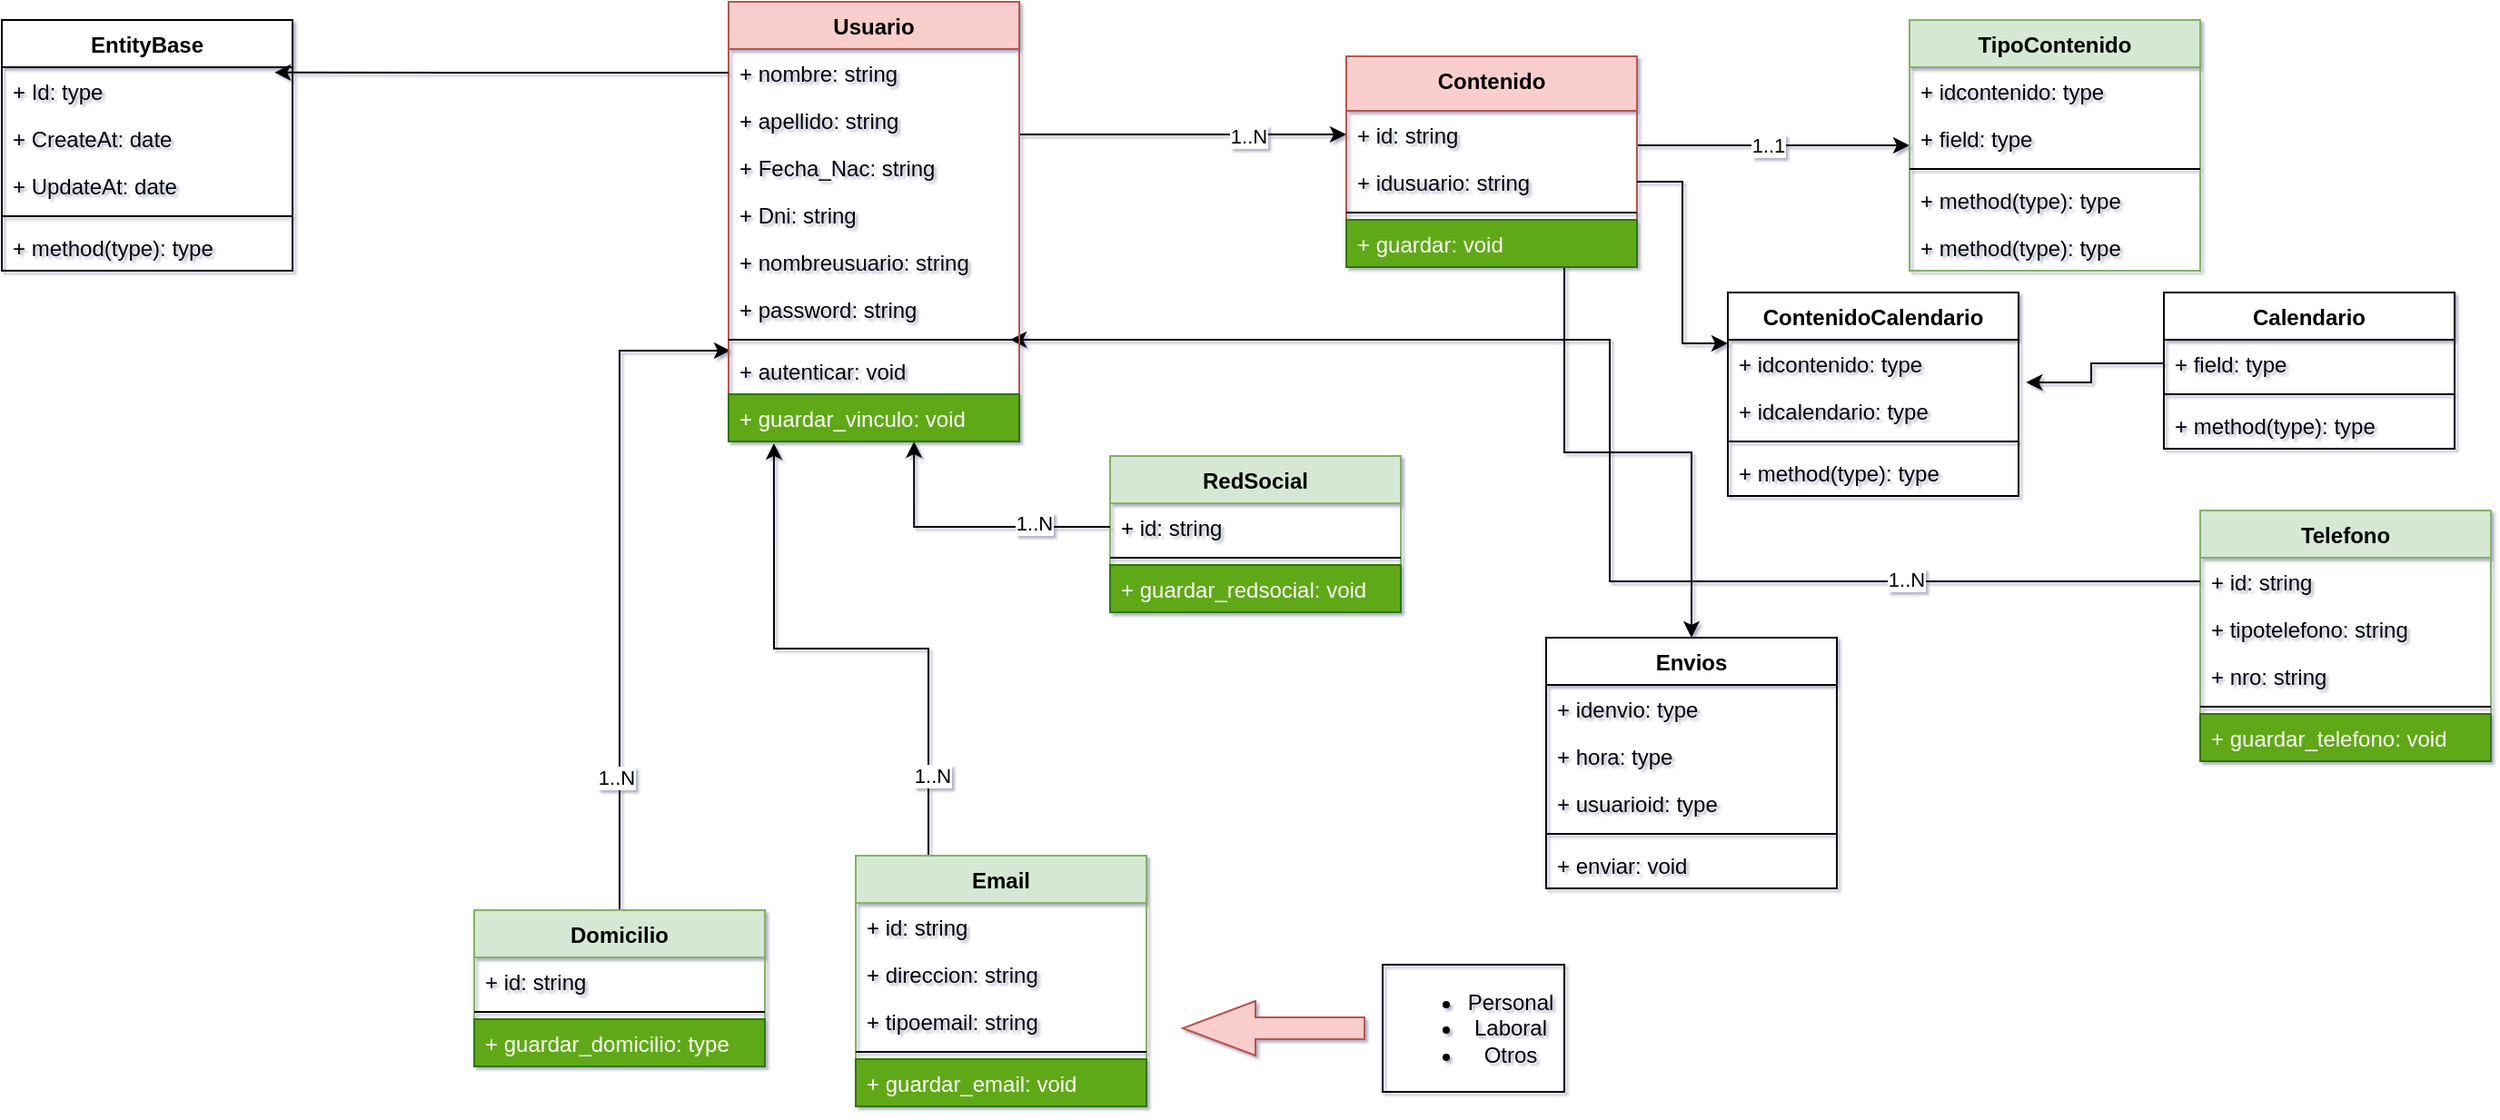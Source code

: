 <mxfile compressed="false" version="14.6.13" type="device" pages="4">
  <diagram id="Np_8LMMVdUevbHK9uQGA" name="Clases">
    <mxGraphModel dx="2500" dy="967" grid="1" gridSize="10" guides="0" tooltips="1" connect="1" arrows="1" fold="1" page="1" pageScale="1" pageWidth="827" pageHeight="1169" background="none" math="0" shadow="1">
      <root>
        <mxCell id="0" />
        <mxCell id="1" parent="0" />
        <mxCell id="ZegZ3xTUP2zYNV0mXkpN-15" style="edgeStyle=orthogonalEdgeStyle;rounded=0;orthogonalLoop=1;jettySize=auto;html=1;exitX=1;exitY=0.5;exitDx=0;exitDy=0;entryX=0;entryY=0.5;entryDx=0;entryDy=0;" parent="1" source="ZegZ3xTUP2zYNV0mXkpN-4" target="ZegZ3xTUP2zYNV0mXkpN-9" edge="1">
          <mxGeometry relative="1" as="geometry">
            <Array as="points">
              <mxPoint x="460" y="119" />
            </Array>
          </mxGeometry>
        </mxCell>
        <mxCell id="leJ9sjKRcPfNNcqnjO4w-14" value="1..1" style="edgeLabel;html=1;align=center;verticalAlign=middle;resizable=0;points=[];" parent="ZegZ3xTUP2zYNV0mXkpN-15" vertex="1" connectable="0">
          <mxGeometry x="-0.003" relative="1" as="geometry">
            <mxPoint as="offset" />
          </mxGeometry>
        </mxCell>
        <mxCell id="TgCxLsfKfZBwY-AnYbiE-23" style="edgeStyle=orthogonalEdgeStyle;rounded=0;orthogonalLoop=1;jettySize=auto;html=1;exitX=0.75;exitY=1;exitDx=0;exitDy=0;" edge="1" parent="1" source="ZegZ3xTUP2zYNV0mXkpN-3" target="TgCxLsfKfZBwY-AnYbiE-5">
          <mxGeometry relative="1" as="geometry" />
        </mxCell>
        <mxCell id="ZegZ3xTUP2zYNV0mXkpN-3" value="Contenido" style="swimlane;fontStyle=1;align=center;verticalAlign=top;childLayout=stackLayout;horizontal=1;startSize=30;horizontalStack=0;resizeParent=1;resizeParentMax=0;resizeLast=0;collapsible=1;marginBottom=0;fillColor=#f8cecc;strokeColor=#b85450;" parent="1" vertex="1">
          <mxGeometry x="300" y="70" width="160" height="116" as="geometry">
            <mxRectangle x="324" y="140" width="90" height="30" as="alternateBounds" />
          </mxGeometry>
        </mxCell>
        <mxCell id="ZegZ3xTUP2zYNV0mXkpN-4" value="+ id: string" style="text;strokeColor=none;fillColor=none;align=left;verticalAlign=top;spacingLeft=4;spacingRight=4;overflow=hidden;rotatable=0;points=[[0,0.5],[1,0.5]];portConstraint=eastwest;" parent="ZegZ3xTUP2zYNV0mXkpN-3" vertex="1">
          <mxGeometry y="30" width="160" height="26" as="geometry" />
        </mxCell>
        <mxCell id="ZegZ3xTUP2zYNV0mXkpN-18" value="+ idusuario: string" style="text;strokeColor=none;fillColor=none;align=left;verticalAlign=top;spacingLeft=4;spacingRight=4;overflow=hidden;rotatable=0;points=[[0,0.5],[1,0.5]];portConstraint=eastwest;" parent="ZegZ3xTUP2zYNV0mXkpN-3" vertex="1">
          <mxGeometry y="56" width="160" height="26" as="geometry" />
        </mxCell>
        <mxCell id="ZegZ3xTUP2zYNV0mXkpN-5" value="" style="line;strokeWidth=1;fillColor=none;align=left;verticalAlign=middle;spacingTop=-1;spacingLeft=3;spacingRight=3;rotatable=0;labelPosition=right;points=[];portConstraint=eastwest;" parent="ZegZ3xTUP2zYNV0mXkpN-3" vertex="1">
          <mxGeometry y="82" width="160" height="8" as="geometry" />
        </mxCell>
        <mxCell id="ZegZ3xTUP2zYNV0mXkpN-6" value="+ guardar: void" style="text;strokeColor=#2D7600;fillColor=#60a917;align=left;verticalAlign=top;spacingLeft=4;spacingRight=4;overflow=hidden;rotatable=0;points=[[0,0.5],[1,0.5]];portConstraint=eastwest;fontColor=#ffffff;" parent="ZegZ3xTUP2zYNV0mXkpN-3" vertex="1">
          <mxGeometry y="90" width="160" height="26" as="geometry" />
        </mxCell>
        <mxCell id="ZegZ3xTUP2zYNV0mXkpN-9" value="TipoContenido" style="swimlane;fontStyle=1;align=center;verticalAlign=top;childLayout=stackLayout;horizontal=1;startSize=26;horizontalStack=0;resizeParent=1;resizeParentMax=0;resizeLast=0;collapsible=1;marginBottom=0;fillColor=#d5e8d4;strokeColor=#82b366;" parent="1" vertex="1">
          <mxGeometry x="610" y="50" width="160" height="138" as="geometry">
            <mxRectangle x="700" y="70" width="120" height="26" as="alternateBounds" />
          </mxGeometry>
        </mxCell>
        <mxCell id="ZegZ3xTUP2zYNV0mXkpN-10" value="+ idcontenido: type" style="text;strokeColor=none;fillColor=none;align=left;verticalAlign=top;spacingLeft=4;spacingRight=4;overflow=hidden;rotatable=0;points=[[0,0.5],[1,0.5]];portConstraint=eastwest;" parent="ZegZ3xTUP2zYNV0mXkpN-9" vertex="1">
          <mxGeometry y="26" width="160" height="26" as="geometry" />
        </mxCell>
        <mxCell id="ZegZ3xTUP2zYNV0mXkpN-14" value="+ field: type" style="text;strokeColor=none;fillColor=none;align=left;verticalAlign=top;spacingLeft=4;spacingRight=4;overflow=hidden;rotatable=0;points=[[0,0.5],[1,0.5]];portConstraint=eastwest;" parent="ZegZ3xTUP2zYNV0mXkpN-9" vertex="1">
          <mxGeometry y="52" width="160" height="26" as="geometry" />
        </mxCell>
        <mxCell id="ZegZ3xTUP2zYNV0mXkpN-11" value="" style="line;strokeWidth=1;fillColor=none;align=left;verticalAlign=middle;spacingTop=-1;spacingLeft=3;spacingRight=3;rotatable=0;labelPosition=right;points=[];portConstraint=eastwest;" parent="ZegZ3xTUP2zYNV0mXkpN-9" vertex="1">
          <mxGeometry y="78" width="160" height="8" as="geometry" />
        </mxCell>
        <mxCell id="ZegZ3xTUP2zYNV0mXkpN-12" value="+ method(type): type" style="text;strokeColor=none;fillColor=none;align=left;verticalAlign=top;spacingLeft=4;spacingRight=4;overflow=hidden;rotatable=0;points=[[0,0.5],[1,0.5]];portConstraint=eastwest;" parent="ZegZ3xTUP2zYNV0mXkpN-9" vertex="1">
          <mxGeometry y="86" width="160" height="26" as="geometry" />
        </mxCell>
        <mxCell id="ZegZ3xTUP2zYNV0mXkpN-13" value="+ method(type): type" style="text;strokeColor=none;fillColor=none;align=left;verticalAlign=top;spacingLeft=4;spacingRight=4;overflow=hidden;rotatable=0;points=[[0,0.5],[1,0.5]];portConstraint=eastwest;" parent="ZegZ3xTUP2zYNV0mXkpN-9" vertex="1">
          <mxGeometry y="112" width="160" height="26" as="geometry" />
        </mxCell>
        <mxCell id="ZegZ3xTUP2zYNV0mXkpN-16" style="edgeStyle=orthogonalEdgeStyle;rounded=0;orthogonalLoop=1;jettySize=auto;html=1;exitX=1;exitY=0.5;exitDx=0;exitDy=0;" parent="1" source="0yzG0hyrX3XdncNh9wxB-4" target="ZegZ3xTUP2zYNV0mXkpN-4" edge="1">
          <mxGeometry relative="1" as="geometry">
            <mxPoint x="90" y="235" as="sourcePoint" />
            <Array as="points">
              <mxPoint x="120" y="113" />
            </Array>
          </mxGeometry>
        </mxCell>
        <mxCell id="leJ9sjKRcPfNNcqnjO4w-15" value="1..N" style="edgeLabel;html=1;align=center;verticalAlign=middle;resizable=0;points=[];" parent="ZegZ3xTUP2zYNV0mXkpN-16" vertex="1" connectable="0">
          <mxGeometry x="0.447" y="-1" relative="1" as="geometry">
            <mxPoint as="offset" />
          </mxGeometry>
        </mxCell>
        <mxCell id="leJ9sjKRcPfNNcqnjO4w-3" style="edgeStyle=orthogonalEdgeStyle;rounded=0;orthogonalLoop=1;jettySize=auto;html=1;exitX=0.5;exitY=0;exitDx=0;exitDy=0;entryX=0.006;entryY=0.077;entryDx=0;entryDy=0;entryPerimeter=0;" parent="1" source="ZegZ3xTUP2zYNV0mXkpN-20" target="0yzG0hyrX3XdncNh9wxB-9" edge="1">
          <mxGeometry relative="1" as="geometry">
            <mxPoint x="-100" y="260" as="targetPoint" />
          </mxGeometry>
        </mxCell>
        <mxCell id="leJ9sjKRcPfNNcqnjO4w-13" value="1..N" style="edgeLabel;html=1;align=center;verticalAlign=middle;resizable=0;points=[];" parent="leJ9sjKRcPfNNcqnjO4w-3" vertex="1" connectable="0">
          <mxGeometry x="-0.603" y="2" relative="1" as="geometry">
            <mxPoint as="offset" />
          </mxGeometry>
        </mxCell>
        <mxCell id="ZegZ3xTUP2zYNV0mXkpN-20" value="Domicilio" style="swimlane;fontStyle=1;align=center;verticalAlign=top;childLayout=stackLayout;horizontal=1;startSize=26;horizontalStack=0;resizeParent=1;resizeParentMax=0;resizeLast=0;collapsible=1;marginBottom=0;fillColor=#d5e8d4;strokeColor=#82b366;" parent="1" vertex="1">
          <mxGeometry x="-180" y="540" width="160" height="86" as="geometry">
            <mxRectangle x="20" y="380" width="90" height="26" as="alternateBounds" />
          </mxGeometry>
        </mxCell>
        <mxCell id="ZegZ3xTUP2zYNV0mXkpN-21" value="+ id: string" style="text;strokeColor=none;fillColor=none;align=left;verticalAlign=top;spacingLeft=4;spacingRight=4;overflow=hidden;rotatable=0;points=[[0,0.5],[1,0.5]];portConstraint=eastwest;" parent="ZegZ3xTUP2zYNV0mXkpN-20" vertex="1">
          <mxGeometry y="26" width="160" height="26" as="geometry" />
        </mxCell>
        <mxCell id="ZegZ3xTUP2zYNV0mXkpN-22" value="" style="line;strokeWidth=1;fillColor=none;align=left;verticalAlign=middle;spacingTop=-1;spacingLeft=3;spacingRight=3;rotatable=0;labelPosition=right;points=[];portConstraint=eastwest;" parent="ZegZ3xTUP2zYNV0mXkpN-20" vertex="1">
          <mxGeometry y="52" width="160" height="8" as="geometry" />
        </mxCell>
        <mxCell id="ZegZ3xTUP2zYNV0mXkpN-23" value="+ guardar_domicilio: type" style="text;strokeColor=#2D7600;fillColor=#60a917;align=left;verticalAlign=top;spacingLeft=4;spacingRight=4;overflow=hidden;rotatable=0;points=[[0,0.5],[1,0.5]];portConstraint=eastwest;fontColor=#ffffff;" parent="ZegZ3xTUP2zYNV0mXkpN-20" vertex="1">
          <mxGeometry y="60" width="160" height="26" as="geometry" />
        </mxCell>
        <mxCell id="leJ9sjKRcPfNNcqnjO4w-4" style="edgeStyle=orthogonalEdgeStyle;rounded=0;orthogonalLoop=1;jettySize=auto;html=1;exitX=0.25;exitY=0;exitDx=0;exitDy=0;entryX=0.156;entryY=1.038;entryDx=0;entryDy=0;entryPerimeter=0;" parent="1" source="ZegZ3xTUP2zYNV0mXkpN-24" target="0yzG0hyrX3XdncNh9wxB-10" edge="1">
          <mxGeometry relative="1" as="geometry">
            <mxPoint x="-26" y="307.012" as="targetPoint" />
          </mxGeometry>
        </mxCell>
        <mxCell id="leJ9sjKRcPfNNcqnjO4w-12" value="1..N" style="edgeLabel;html=1;align=center;verticalAlign=middle;resizable=0;points=[];" parent="leJ9sjKRcPfNNcqnjO4w-4" vertex="1" connectable="0">
          <mxGeometry x="-0.719" y="-2" relative="1" as="geometry">
            <mxPoint as="offset" />
          </mxGeometry>
        </mxCell>
        <mxCell id="ZegZ3xTUP2zYNV0mXkpN-24" value="Email" style="swimlane;fontStyle=1;align=center;verticalAlign=top;childLayout=stackLayout;horizontal=1;startSize=26;horizontalStack=0;resizeParent=1;resizeParentMax=0;resizeLast=0;collapsible=1;marginBottom=0;fillColor=#d5e8d4;strokeColor=#82b366;" parent="1" vertex="1">
          <mxGeometry x="30" y="510" width="160" height="138" as="geometry">
            <mxRectangle x="610" y="390" width="60" height="26" as="alternateBounds" />
          </mxGeometry>
        </mxCell>
        <mxCell id="ZegZ3xTUP2zYNV0mXkpN-25" value="+ id: string" style="text;strokeColor=none;fillColor=none;align=left;verticalAlign=top;spacingLeft=4;spacingRight=4;overflow=hidden;rotatable=0;points=[[0,0.5],[1,0.5]];portConstraint=eastwest;" parent="ZegZ3xTUP2zYNV0mXkpN-24" vertex="1">
          <mxGeometry y="26" width="160" height="26" as="geometry" />
        </mxCell>
        <mxCell id="leJ9sjKRcPfNNcqnjO4w-16" value="+ direccion: string" style="text;strokeColor=none;fillColor=none;align=left;verticalAlign=top;spacingLeft=4;spacingRight=4;overflow=hidden;rotatable=0;points=[[0,0.5],[1,0.5]];portConstraint=eastwest;" parent="ZegZ3xTUP2zYNV0mXkpN-24" vertex="1">
          <mxGeometry y="52" width="160" height="26" as="geometry" />
        </mxCell>
        <mxCell id="sAs1TxRYrjnRezKsPHBJ-5" value="+ tipoemail: string" style="text;strokeColor=none;fillColor=none;align=left;verticalAlign=top;spacingLeft=4;spacingRight=4;overflow=hidden;rotatable=0;points=[[0,0.5],[1,0.5]];portConstraint=eastwest;" parent="ZegZ3xTUP2zYNV0mXkpN-24" vertex="1">
          <mxGeometry y="78" width="160" height="26" as="geometry" />
        </mxCell>
        <mxCell id="ZegZ3xTUP2zYNV0mXkpN-26" value="" style="line;strokeWidth=1;fillColor=none;align=left;verticalAlign=middle;spacingTop=-1;spacingLeft=3;spacingRight=3;rotatable=0;labelPosition=right;points=[];portConstraint=eastwest;" parent="ZegZ3xTUP2zYNV0mXkpN-24" vertex="1">
          <mxGeometry y="104" width="160" height="8" as="geometry" />
        </mxCell>
        <mxCell id="ZegZ3xTUP2zYNV0mXkpN-27" value="+ guardar_email: void" style="text;strokeColor=#2D7600;fillColor=#60a917;align=left;verticalAlign=top;spacingLeft=4;spacingRight=4;overflow=hidden;rotatable=0;points=[[0,0.5],[1,0.5]];portConstraint=eastwest;fontColor=#ffffff;" parent="ZegZ3xTUP2zYNV0mXkpN-24" vertex="1">
          <mxGeometry y="112" width="160" height="26" as="geometry" />
        </mxCell>
        <mxCell id="ZegZ3xTUP2zYNV0mXkpN-28" value="Telefono" style="swimlane;fontStyle=1;align=center;verticalAlign=top;childLayout=stackLayout;horizontal=1;startSize=26;horizontalStack=0;resizeParent=1;resizeParentMax=0;resizeLast=0;collapsible=1;marginBottom=0;fillColor=#d5e8d4;strokeColor=#82b366;" parent="1" vertex="1">
          <mxGeometry x="770" y="320" width="160" height="138" as="geometry">
            <mxRectangle x="270" y="438" width="80" height="26" as="alternateBounds" />
          </mxGeometry>
        </mxCell>
        <mxCell id="ZegZ3xTUP2zYNV0mXkpN-29" value="+ id: string" style="text;strokeColor=none;fillColor=none;align=left;verticalAlign=top;spacingLeft=4;spacingRight=4;overflow=hidden;rotatable=0;points=[[0,0.5],[1,0.5]];portConstraint=eastwest;" parent="ZegZ3xTUP2zYNV0mXkpN-28" vertex="1">
          <mxGeometry y="26" width="160" height="26" as="geometry" />
        </mxCell>
        <mxCell id="sAs1TxRYrjnRezKsPHBJ-4" value="+ tipotelefono: string" style="text;strokeColor=none;fillColor=none;align=left;verticalAlign=top;spacingLeft=4;spacingRight=4;overflow=hidden;rotatable=0;points=[[0,0.5],[1,0.5]];portConstraint=eastwest;" parent="ZegZ3xTUP2zYNV0mXkpN-28" vertex="1">
          <mxGeometry y="52" width="160" height="26" as="geometry" />
        </mxCell>
        <mxCell id="sAs1TxRYrjnRezKsPHBJ-3" value="+ nro: string" style="text;strokeColor=none;fillColor=none;align=left;verticalAlign=top;spacingLeft=4;spacingRight=4;overflow=hidden;rotatable=0;points=[[0,0.5],[1,0.5]];portConstraint=eastwest;" parent="ZegZ3xTUP2zYNV0mXkpN-28" vertex="1">
          <mxGeometry y="78" width="160" height="26" as="geometry" />
        </mxCell>
        <mxCell id="ZegZ3xTUP2zYNV0mXkpN-30" value="" style="line;strokeWidth=1;fillColor=none;align=left;verticalAlign=middle;spacingTop=-1;spacingLeft=3;spacingRight=3;rotatable=0;labelPosition=right;points=[];portConstraint=eastwest;" parent="ZegZ3xTUP2zYNV0mXkpN-28" vertex="1">
          <mxGeometry y="104" width="160" height="8" as="geometry" />
        </mxCell>
        <mxCell id="ZegZ3xTUP2zYNV0mXkpN-31" value="+ guardar_telefono: void" style="text;strokeColor=#2D7600;fillColor=#60a917;align=left;verticalAlign=top;spacingLeft=4;spacingRight=4;overflow=hidden;rotatable=0;points=[[0,0.5],[1,0.5]];portConstraint=eastwest;fontColor=#ffffff;" parent="ZegZ3xTUP2zYNV0mXkpN-28" vertex="1">
          <mxGeometry y="112" width="160" height="26" as="geometry" />
        </mxCell>
        <mxCell id="ZegZ3xTUP2zYNV0mXkpN-32" value="RedSocial" style="swimlane;fontStyle=1;align=center;verticalAlign=top;childLayout=stackLayout;horizontal=1;startSize=26;horizontalStack=0;resizeParent=1;resizeParentMax=0;resizeLast=0;collapsible=1;marginBottom=0;fillColor=#d5e8d4;strokeColor=#82b366;" parent="1" vertex="1">
          <mxGeometry x="170" y="290" width="160" height="86" as="geometry">
            <mxRectangle x="135" y="430" width="90" height="26" as="alternateBounds" />
          </mxGeometry>
        </mxCell>
        <mxCell id="ZegZ3xTUP2zYNV0mXkpN-33" value="+ id: string" style="text;strokeColor=none;fillColor=none;align=left;verticalAlign=top;spacingLeft=4;spacingRight=4;overflow=hidden;rotatable=0;points=[[0,0.5],[1,0.5]];portConstraint=eastwest;" parent="ZegZ3xTUP2zYNV0mXkpN-32" vertex="1">
          <mxGeometry y="26" width="160" height="26" as="geometry" />
        </mxCell>
        <mxCell id="ZegZ3xTUP2zYNV0mXkpN-34" value="" style="line;strokeWidth=1;fillColor=none;align=left;verticalAlign=middle;spacingTop=-1;spacingLeft=3;spacingRight=3;rotatable=0;labelPosition=right;points=[];portConstraint=eastwest;" parent="ZegZ3xTUP2zYNV0mXkpN-32" vertex="1">
          <mxGeometry y="52" width="160" height="8" as="geometry" />
        </mxCell>
        <mxCell id="ZegZ3xTUP2zYNV0mXkpN-35" value="+ guardar_redsocial: void" style="text;strokeColor=#2D7600;fillColor=#60a917;align=left;verticalAlign=top;spacingLeft=4;spacingRight=4;overflow=hidden;rotatable=0;points=[[0,0.5],[1,0.5]];portConstraint=eastwest;fontColor=#ffffff;" parent="ZegZ3xTUP2zYNV0mXkpN-32" vertex="1">
          <mxGeometry y="60" width="160" height="26" as="geometry" />
        </mxCell>
        <mxCell id="leJ9sjKRcPfNNcqnjO4w-1" style="edgeStyle=orthogonalEdgeStyle;rounded=0;orthogonalLoop=1;jettySize=auto;html=1;exitX=0;exitY=0.5;exitDx=0;exitDy=0;entryX=0.638;entryY=1;entryDx=0;entryDy=0;entryPerimeter=0;" parent="1" source="ZegZ3xTUP2zYNV0mXkpN-33" target="0yzG0hyrX3XdncNh9wxB-10" edge="1">
          <mxGeometry relative="1" as="geometry">
            <mxPoint x="50" y="308" as="targetPoint" />
          </mxGeometry>
        </mxCell>
        <mxCell id="leJ9sjKRcPfNNcqnjO4w-11" value="1..N" style="edgeLabel;html=1;align=center;verticalAlign=middle;resizable=0;points=[];" parent="leJ9sjKRcPfNNcqnjO4w-1" vertex="1" connectable="0">
          <mxGeometry x="-0.459" y="-2" relative="1" as="geometry">
            <mxPoint as="offset" />
          </mxGeometry>
        </mxCell>
        <mxCell id="leJ9sjKRcPfNNcqnjO4w-5" style="edgeStyle=orthogonalEdgeStyle;rounded=0;orthogonalLoop=1;jettySize=auto;html=1;exitX=0;exitY=0.5;exitDx=0;exitDy=0;entryX=0.969;entryY=-0.154;entryDx=0;entryDy=0;entryPerimeter=0;" parent="1" source="ZegZ3xTUP2zYNV0mXkpN-29" target="0yzG0hyrX3XdncNh9wxB-9" edge="1">
          <mxGeometry relative="1" as="geometry">
            <mxPoint x="90" y="295" as="targetPoint" />
          </mxGeometry>
        </mxCell>
        <mxCell id="leJ9sjKRcPfNNcqnjO4w-10" value="1..N" style="edgeLabel;html=1;align=center;verticalAlign=middle;resizable=0;points=[];" parent="leJ9sjKRcPfNNcqnjO4w-5" vertex="1" connectable="0">
          <mxGeometry x="-0.587" y="-1" relative="1" as="geometry">
            <mxPoint as="offset" />
          </mxGeometry>
        </mxCell>
        <mxCell id="leJ9sjKRcPfNNcqnjO4w-17" value="" style="html=1;shadow=0;dashed=0;align=center;verticalAlign=middle;shape=mxgraph.arrows2.arrow;dy=0.6;dx=40;flipH=1;notch=0;fillColor=#f8cecc;strokeColor=#b85450;" parent="1" vertex="1">
          <mxGeometry x="210" y="590" width="100" height="30" as="geometry" />
        </mxCell>
        <mxCell id="leJ9sjKRcPfNNcqnjO4w-18" value="&lt;ul&gt;&lt;li&gt;Personal&lt;/li&gt;&lt;li&gt;Laboral&lt;/li&gt;&lt;li&gt;Otros&lt;/li&gt;&lt;/ul&gt;" style="text;html=1;align=center;verticalAlign=middle;resizable=0;points=[];autosize=1;strokeColor=#000000;" parent="1" vertex="1">
          <mxGeometry x="320" y="570" width="100" height="70" as="geometry" />
        </mxCell>
        <mxCell id="0yzG0hyrX3XdncNh9wxB-1" value="Usuario" style="swimlane;fontStyle=1;align=center;verticalAlign=top;childLayout=stackLayout;horizontal=1;startSize=26;horizontalStack=0;resizeParent=1;resizeParentMax=0;resizeLast=0;collapsible=1;marginBottom=0;fillColor=#f8cecc;strokeColor=#b85450;" vertex="1" parent="1">
          <mxGeometry x="-40" y="40" width="160" height="242" as="geometry">
            <mxRectangle x="80" y="250" width="80" height="26" as="alternateBounds" />
          </mxGeometry>
        </mxCell>
        <mxCell id="0yzG0hyrX3XdncNh9wxB-2" value="+ nombre: string" style="text;strokeColor=none;fillColor=none;align=left;verticalAlign=top;spacingLeft=4;spacingRight=4;overflow=hidden;rotatable=0;points=[[0,0.5],[1,0.5]];portConstraint=eastwest;" vertex="1" parent="0yzG0hyrX3XdncNh9wxB-1">
          <mxGeometry y="26" width="160" height="26" as="geometry" />
        </mxCell>
        <mxCell id="0yzG0hyrX3XdncNh9wxB-3" value="+ apellido: string" style="text;strokeColor=none;fillColor=none;align=left;verticalAlign=top;spacingLeft=4;spacingRight=4;overflow=hidden;rotatable=0;points=[[0,0.5],[1,0.5]];portConstraint=eastwest;" vertex="1" parent="0yzG0hyrX3XdncNh9wxB-1">
          <mxGeometry y="52" width="160" height="26" as="geometry" />
        </mxCell>
        <mxCell id="0yzG0hyrX3XdncNh9wxB-4" value="+ Fecha_Nac: string" style="text;strokeColor=none;fillColor=none;align=left;verticalAlign=top;spacingLeft=4;spacingRight=4;overflow=hidden;rotatable=0;points=[[0,0.5],[1,0.5]];portConstraint=eastwest;" vertex="1" parent="0yzG0hyrX3XdncNh9wxB-1">
          <mxGeometry y="78" width="160" height="26" as="geometry" />
        </mxCell>
        <mxCell id="0yzG0hyrX3XdncNh9wxB-5" value="+ Dni: string" style="text;strokeColor=none;fillColor=none;align=left;verticalAlign=top;spacingLeft=4;spacingRight=4;overflow=hidden;rotatable=0;points=[[0,0.5],[1,0.5]];portConstraint=eastwest;" vertex="1" parent="0yzG0hyrX3XdncNh9wxB-1">
          <mxGeometry y="104" width="160" height="26" as="geometry" />
        </mxCell>
        <mxCell id="0yzG0hyrX3XdncNh9wxB-6" value="+ nombreusuario: string" style="text;strokeColor=none;fillColor=none;align=left;verticalAlign=top;spacingLeft=4;spacingRight=4;overflow=hidden;rotatable=0;points=[[0,0.5],[1,0.5]];portConstraint=eastwest;" vertex="1" parent="0yzG0hyrX3XdncNh9wxB-1">
          <mxGeometry y="130" width="160" height="26" as="geometry" />
        </mxCell>
        <mxCell id="0yzG0hyrX3XdncNh9wxB-7" value="+ password: string" style="text;strokeColor=none;fillColor=none;align=left;verticalAlign=top;spacingLeft=4;spacingRight=4;overflow=hidden;rotatable=0;points=[[0,0.5],[1,0.5]];portConstraint=eastwest;" vertex="1" parent="0yzG0hyrX3XdncNh9wxB-1">
          <mxGeometry y="156" width="160" height="26" as="geometry" />
        </mxCell>
        <mxCell id="0yzG0hyrX3XdncNh9wxB-8" value="" style="line;strokeWidth=1;fillColor=none;align=left;verticalAlign=middle;spacingTop=-1;spacingLeft=3;spacingRight=3;rotatable=0;labelPosition=right;points=[];portConstraint=eastwest;" vertex="1" parent="0yzG0hyrX3XdncNh9wxB-1">
          <mxGeometry y="182" width="160" height="8" as="geometry" />
        </mxCell>
        <mxCell id="0yzG0hyrX3XdncNh9wxB-9" value="+ autenticar: void" style="text;strokeColor=none;fillColor=none;align=left;verticalAlign=top;spacingLeft=4;spacingRight=4;overflow=hidden;rotatable=0;points=[[0,0.5],[1,0.5]];portConstraint=eastwest;" vertex="1" parent="0yzG0hyrX3XdncNh9wxB-1">
          <mxGeometry y="190" width="160" height="26" as="geometry" />
        </mxCell>
        <mxCell id="0yzG0hyrX3XdncNh9wxB-10" value="+ guardar_vinculo: void" style="text;strokeColor=#2D7600;fillColor=#60a917;align=left;verticalAlign=top;spacingLeft=4;spacingRight=4;overflow=hidden;rotatable=0;points=[[0,0.5],[1,0.5]];portConstraint=eastwest;fontColor=#ffffff;" vertex="1" parent="0yzG0hyrX3XdncNh9wxB-1">
          <mxGeometry y="216" width="160" height="26" as="geometry" />
        </mxCell>
        <mxCell id="TgCxLsfKfZBwY-AnYbiE-1" value="Calendario" style="swimlane;fontStyle=1;align=center;verticalAlign=top;childLayout=stackLayout;horizontal=1;startSize=26;horizontalStack=0;resizeParent=1;resizeParentMax=0;resizeLast=0;collapsible=1;marginBottom=0;" vertex="1" parent="1">
          <mxGeometry x="750" y="200" width="160" height="86" as="geometry" />
        </mxCell>
        <mxCell id="TgCxLsfKfZBwY-AnYbiE-2" value="+ field: type" style="text;strokeColor=none;fillColor=none;align=left;verticalAlign=top;spacingLeft=4;spacingRight=4;overflow=hidden;rotatable=0;points=[[0,0.5],[1,0.5]];portConstraint=eastwest;" vertex="1" parent="TgCxLsfKfZBwY-AnYbiE-1">
          <mxGeometry y="26" width="160" height="26" as="geometry" />
        </mxCell>
        <mxCell id="TgCxLsfKfZBwY-AnYbiE-3" value="" style="line;strokeWidth=1;fillColor=none;align=left;verticalAlign=middle;spacingTop=-1;spacingLeft=3;spacingRight=3;rotatable=0;labelPosition=right;points=[];portConstraint=eastwest;" vertex="1" parent="TgCxLsfKfZBwY-AnYbiE-1">
          <mxGeometry y="52" width="160" height="8" as="geometry" />
        </mxCell>
        <mxCell id="TgCxLsfKfZBwY-AnYbiE-4" value="+ method(type): type" style="text;strokeColor=none;fillColor=none;align=left;verticalAlign=top;spacingLeft=4;spacingRight=4;overflow=hidden;rotatable=0;points=[[0,0.5],[1,0.5]];portConstraint=eastwest;" vertex="1" parent="TgCxLsfKfZBwY-AnYbiE-1">
          <mxGeometry y="60" width="160" height="26" as="geometry" />
        </mxCell>
        <mxCell id="TgCxLsfKfZBwY-AnYbiE-5" value="Envios" style="swimlane;fontStyle=1;align=center;verticalAlign=top;childLayout=stackLayout;horizontal=1;startSize=26;horizontalStack=0;resizeParent=1;resizeParentMax=0;resizeLast=0;collapsible=1;marginBottom=0;" vertex="1" parent="1">
          <mxGeometry x="410" y="390" width="160" height="138" as="geometry" />
        </mxCell>
        <mxCell id="TgCxLsfKfZBwY-AnYbiE-6" value="+ idenvio: type" style="text;strokeColor=none;fillColor=none;align=left;verticalAlign=top;spacingLeft=4;spacingRight=4;overflow=hidden;rotatable=0;points=[[0,0.5],[1,0.5]];portConstraint=eastwest;" vertex="1" parent="TgCxLsfKfZBwY-AnYbiE-5">
          <mxGeometry y="26" width="160" height="26" as="geometry" />
        </mxCell>
        <mxCell id="TgCxLsfKfZBwY-AnYbiE-7" value="+ hora: type" style="text;strokeColor=none;fillColor=none;align=left;verticalAlign=top;spacingLeft=4;spacingRight=4;overflow=hidden;rotatable=0;points=[[0,0.5],[1,0.5]];portConstraint=eastwest;" vertex="1" parent="TgCxLsfKfZBwY-AnYbiE-5">
          <mxGeometry y="52" width="160" height="26" as="geometry" />
        </mxCell>
        <mxCell id="TgCxLsfKfZBwY-AnYbiE-8" value="+ usuarioid: type" style="text;strokeColor=none;fillColor=none;align=left;verticalAlign=top;spacingLeft=4;spacingRight=4;overflow=hidden;rotatable=0;points=[[0,0.5],[1,0.5]];portConstraint=eastwest;" vertex="1" parent="TgCxLsfKfZBwY-AnYbiE-5">
          <mxGeometry y="78" width="160" height="26" as="geometry" />
        </mxCell>
        <mxCell id="TgCxLsfKfZBwY-AnYbiE-9" value="" style="line;strokeWidth=1;fillColor=none;align=left;verticalAlign=middle;spacingTop=-1;spacingLeft=3;spacingRight=3;rotatable=0;labelPosition=right;points=[];portConstraint=eastwest;" vertex="1" parent="TgCxLsfKfZBwY-AnYbiE-5">
          <mxGeometry y="104" width="160" height="8" as="geometry" />
        </mxCell>
        <mxCell id="TgCxLsfKfZBwY-AnYbiE-10" value="+ enviar: void" style="text;strokeColor=none;fillColor=none;align=left;verticalAlign=top;spacingLeft=4;spacingRight=4;overflow=hidden;rotatable=0;points=[[0,0.5],[1,0.5]];portConstraint=eastwest;" vertex="1" parent="TgCxLsfKfZBwY-AnYbiE-5">
          <mxGeometry y="112" width="160" height="26" as="geometry" />
        </mxCell>
        <mxCell id="TgCxLsfKfZBwY-AnYbiE-11" value="ContenidoCalendario" style="swimlane;fontStyle=1;align=center;verticalAlign=top;childLayout=stackLayout;horizontal=1;startSize=26;horizontalStack=0;resizeParent=1;resizeParentMax=0;resizeLast=0;collapsible=1;marginBottom=0;" vertex="1" parent="1">
          <mxGeometry x="510" y="200" width="160" height="112" as="geometry" />
        </mxCell>
        <mxCell id="TgCxLsfKfZBwY-AnYbiE-12" value="+ idcontenido: type" style="text;strokeColor=none;fillColor=none;align=left;verticalAlign=top;spacingLeft=4;spacingRight=4;overflow=hidden;rotatable=0;points=[[0,0.5],[1,0.5]];portConstraint=eastwest;" vertex="1" parent="TgCxLsfKfZBwY-AnYbiE-11">
          <mxGeometry y="26" width="160" height="26" as="geometry" />
        </mxCell>
        <mxCell id="TgCxLsfKfZBwY-AnYbiE-13" value="+ idcalendario: type" style="text;strokeColor=none;fillColor=none;align=left;verticalAlign=top;spacingLeft=4;spacingRight=4;overflow=hidden;rotatable=0;points=[[0,0.5],[1,0.5]];portConstraint=eastwest;" vertex="1" parent="TgCxLsfKfZBwY-AnYbiE-11">
          <mxGeometry y="52" width="160" height="26" as="geometry" />
        </mxCell>
        <mxCell id="TgCxLsfKfZBwY-AnYbiE-14" value="" style="line;strokeWidth=1;fillColor=none;align=left;verticalAlign=middle;spacingTop=-1;spacingLeft=3;spacingRight=3;rotatable=0;labelPosition=right;points=[];portConstraint=eastwest;" vertex="1" parent="TgCxLsfKfZBwY-AnYbiE-11">
          <mxGeometry y="78" width="160" height="8" as="geometry" />
        </mxCell>
        <mxCell id="TgCxLsfKfZBwY-AnYbiE-15" value="+ method(type): type" style="text;strokeColor=none;fillColor=none;align=left;verticalAlign=top;spacingLeft=4;spacingRight=4;overflow=hidden;rotatable=0;points=[[0,0.5],[1,0.5]];portConstraint=eastwest;" vertex="1" parent="TgCxLsfKfZBwY-AnYbiE-11">
          <mxGeometry y="86" width="160" height="26" as="geometry" />
        </mxCell>
        <mxCell id="TgCxLsfKfZBwY-AnYbiE-16" value="EntityBase" style="swimlane;fontStyle=1;align=center;verticalAlign=top;childLayout=stackLayout;horizontal=1;startSize=26;horizontalStack=0;resizeParent=1;resizeParentMax=0;resizeLast=0;collapsible=1;marginBottom=0;" vertex="1" parent="1">
          <mxGeometry x="-440" y="50" width="160" height="138" as="geometry" />
        </mxCell>
        <mxCell id="TgCxLsfKfZBwY-AnYbiE-17" value="+ Id: type" style="text;strokeColor=none;fillColor=none;align=left;verticalAlign=top;spacingLeft=4;spacingRight=4;overflow=hidden;rotatable=0;points=[[0,0.5],[1,0.5]];portConstraint=eastwest;" vertex="1" parent="TgCxLsfKfZBwY-AnYbiE-16">
          <mxGeometry y="26" width="160" height="26" as="geometry" />
        </mxCell>
        <mxCell id="TgCxLsfKfZBwY-AnYbiE-18" value="+ CreateAt: date" style="text;strokeColor=none;fillColor=none;align=left;verticalAlign=top;spacingLeft=4;spacingRight=4;overflow=hidden;rotatable=0;points=[[0,0.5],[1,0.5]];portConstraint=eastwest;" vertex="1" parent="TgCxLsfKfZBwY-AnYbiE-16">
          <mxGeometry y="52" width="160" height="26" as="geometry" />
        </mxCell>
        <mxCell id="TgCxLsfKfZBwY-AnYbiE-19" value="+ UpdateAt: date" style="text;strokeColor=none;fillColor=none;align=left;verticalAlign=top;spacingLeft=4;spacingRight=4;overflow=hidden;rotatable=0;points=[[0,0.5],[1,0.5]];portConstraint=eastwest;" vertex="1" parent="TgCxLsfKfZBwY-AnYbiE-16">
          <mxGeometry y="78" width="160" height="26" as="geometry" />
        </mxCell>
        <mxCell id="TgCxLsfKfZBwY-AnYbiE-20" value="" style="line;strokeWidth=1;fillColor=none;align=left;verticalAlign=middle;spacingTop=-1;spacingLeft=3;spacingRight=3;rotatable=0;labelPosition=right;points=[];portConstraint=eastwest;" vertex="1" parent="TgCxLsfKfZBwY-AnYbiE-16">
          <mxGeometry y="104" width="160" height="8" as="geometry" />
        </mxCell>
        <mxCell id="TgCxLsfKfZBwY-AnYbiE-21" value="+ method(type): type" style="text;strokeColor=none;fillColor=none;align=left;verticalAlign=top;spacingLeft=4;spacingRight=4;overflow=hidden;rotatable=0;points=[[0,0.5],[1,0.5]];portConstraint=eastwest;" vertex="1" parent="TgCxLsfKfZBwY-AnYbiE-16">
          <mxGeometry y="112" width="160" height="26" as="geometry" />
        </mxCell>
        <mxCell id="TgCxLsfKfZBwY-AnYbiE-22" style="edgeStyle=orthogonalEdgeStyle;rounded=0;orthogonalLoop=1;jettySize=auto;html=1;exitX=0;exitY=0.5;exitDx=0;exitDy=0;entryX=0.938;entryY=0.111;entryDx=0;entryDy=0;entryPerimeter=0;" edge="1" parent="1" source="0yzG0hyrX3XdncNh9wxB-2" target="TgCxLsfKfZBwY-AnYbiE-17">
          <mxGeometry relative="1" as="geometry" />
        </mxCell>
        <mxCell id="TgCxLsfKfZBwY-AnYbiE-24" style="edgeStyle=orthogonalEdgeStyle;rounded=0;orthogonalLoop=1;jettySize=auto;html=1;exitX=1;exitY=0.5;exitDx=0;exitDy=0;entryX=0;entryY=0.25;entryDx=0;entryDy=0;" edge="1" parent="1" source="ZegZ3xTUP2zYNV0mXkpN-18" target="TgCxLsfKfZBwY-AnYbiE-11">
          <mxGeometry relative="1" as="geometry" />
        </mxCell>
        <mxCell id="TgCxLsfKfZBwY-AnYbiE-25" style="edgeStyle=orthogonalEdgeStyle;rounded=0;orthogonalLoop=1;jettySize=auto;html=1;exitX=0;exitY=0.5;exitDx=0;exitDy=0;entryX=1.026;entryY=-0.097;entryDx=0;entryDy=0;entryPerimeter=0;" edge="1" parent="1" source="TgCxLsfKfZBwY-AnYbiE-2" target="TgCxLsfKfZBwY-AnYbiE-13">
          <mxGeometry relative="1" as="geometry" />
        </mxCell>
      </root>
    </mxGraphModel>
  </diagram>
  <diagram id="wONbX7cX1EwbeK2JJlZ_" name="Modelo Relacional">
    <mxGraphModel dx="1422" dy="822" grid="1" gridSize="10" guides="1" tooltips="1" connect="1" arrows="1" fold="1" page="1" pageScale="1" pageWidth="827" pageHeight="1169" math="0" shadow="0">
      <root>
        <mxCell id="Ccs0MdzYPXVqmiwCOFii-0" />
        <mxCell id="Ccs0MdzYPXVqmiwCOFii-1" parent="Ccs0MdzYPXVqmiwCOFii-0" />
        <mxCell id="Ccs0MdzYPXVqmiwCOFii-2" value="Usuario" style="shape=table;startSize=30;container=1;collapsible=1;childLayout=tableLayout;fixedRows=1;rowLines=0;fontStyle=1;align=center;resizeLast=1;" parent="Ccs0MdzYPXVqmiwCOFii-1" vertex="1">
          <mxGeometry x="70" y="160" width="180" height="190" as="geometry" />
        </mxCell>
        <mxCell id="Ccs0MdzYPXVqmiwCOFii-3" value="" style="shape=partialRectangle;collapsible=0;dropTarget=0;pointerEvents=0;fillColor=none;top=0;left=0;bottom=1;right=0;points=[[0,0.5],[1,0.5]];portConstraint=eastwest;" parent="Ccs0MdzYPXVqmiwCOFii-2" vertex="1">
          <mxGeometry y="30" width="180" height="30" as="geometry" />
        </mxCell>
        <mxCell id="Ccs0MdzYPXVqmiwCOFii-4" value="PK" style="shape=partialRectangle;connectable=0;fillColor=none;top=0;left=0;bottom=0;right=0;fontStyle=1;overflow=hidden;" parent="Ccs0MdzYPXVqmiwCOFii-3" vertex="1">
          <mxGeometry width="30" height="30" as="geometry" />
        </mxCell>
        <mxCell id="Ccs0MdzYPXVqmiwCOFii-5" value="ID" style="shape=partialRectangle;connectable=0;fillColor=none;top=0;left=0;bottom=0;right=0;align=left;spacingLeft=6;fontStyle=5;overflow=hidden;" parent="Ccs0MdzYPXVqmiwCOFii-3" vertex="1">
          <mxGeometry x="30" width="150" height="30" as="geometry" />
        </mxCell>
        <mxCell id="Ccs0MdzYPXVqmiwCOFii-6" value="" style="shape=partialRectangle;collapsible=0;dropTarget=0;pointerEvents=0;fillColor=none;top=0;left=0;bottom=0;right=0;points=[[0,0.5],[1,0.5]];portConstraint=eastwest;" parent="Ccs0MdzYPXVqmiwCOFii-2" vertex="1">
          <mxGeometry y="60" width="180" height="30" as="geometry" />
        </mxCell>
        <mxCell id="Ccs0MdzYPXVqmiwCOFii-7" value="" style="shape=partialRectangle;connectable=0;fillColor=none;top=0;left=0;bottom=0;right=0;editable=1;overflow=hidden;" parent="Ccs0MdzYPXVqmiwCOFii-6" vertex="1">
          <mxGeometry width="30" height="30" as="geometry" />
        </mxCell>
        <mxCell id="Ccs0MdzYPXVqmiwCOFii-8" value="Nombre" style="shape=partialRectangle;connectable=0;fillColor=none;top=0;left=0;bottom=0;right=0;align=left;spacingLeft=6;overflow=hidden;" parent="Ccs0MdzYPXVqmiwCOFii-6" vertex="1">
          <mxGeometry x="30" width="150" height="30" as="geometry" />
        </mxCell>
        <mxCell id="Ccs0MdzYPXVqmiwCOFii-9" value="" style="shape=partialRectangle;collapsible=0;dropTarget=0;pointerEvents=0;fillColor=none;top=0;left=0;bottom=0;right=0;points=[[0,0.5],[1,0.5]];portConstraint=eastwest;" parent="Ccs0MdzYPXVqmiwCOFii-2" vertex="1">
          <mxGeometry y="90" width="180" height="30" as="geometry" />
        </mxCell>
        <mxCell id="Ccs0MdzYPXVqmiwCOFii-10" value="" style="shape=partialRectangle;connectable=0;fillColor=none;top=0;left=0;bottom=0;right=0;editable=1;overflow=hidden;" parent="Ccs0MdzYPXVqmiwCOFii-9" vertex="1">
          <mxGeometry width="30" height="30" as="geometry" />
        </mxCell>
        <mxCell id="Ccs0MdzYPXVqmiwCOFii-11" value="Apellido" style="shape=partialRectangle;connectable=0;fillColor=none;top=0;left=0;bottom=0;right=0;align=left;spacingLeft=6;overflow=hidden;" parent="Ccs0MdzYPXVqmiwCOFii-9" vertex="1">
          <mxGeometry x="30" width="150" height="30" as="geometry" />
        </mxCell>
        <mxCell id="Ccs0MdzYPXVqmiwCOFii-12" value="" style="shape=partialRectangle;collapsible=0;dropTarget=0;pointerEvents=0;fillColor=none;top=0;left=0;bottom=0;right=0;points=[[0,0.5],[1,0.5]];portConstraint=eastwest;" parent="Ccs0MdzYPXVqmiwCOFii-2" vertex="1">
          <mxGeometry y="120" width="180" height="30" as="geometry" />
        </mxCell>
        <mxCell id="Ccs0MdzYPXVqmiwCOFii-13" value="" style="shape=partialRectangle;connectable=0;fillColor=none;top=0;left=0;bottom=0;right=0;editable=1;overflow=hidden;" parent="Ccs0MdzYPXVqmiwCOFii-12" vertex="1">
          <mxGeometry width="30" height="30" as="geometry" />
        </mxCell>
        <mxCell id="Ccs0MdzYPXVqmiwCOFii-14" value="Fecha_Nac" style="shape=partialRectangle;connectable=0;fillColor=none;top=0;left=0;bottom=0;right=0;align=left;spacingLeft=6;overflow=hidden;" parent="Ccs0MdzYPXVqmiwCOFii-12" vertex="1">
          <mxGeometry x="30" width="150" height="30" as="geometry" />
        </mxCell>
        <mxCell id="Ccs0MdzYPXVqmiwCOFii-15" value="" style="shape=partialRectangle;collapsible=0;dropTarget=0;pointerEvents=0;fillColor=none;top=0;left=0;bottom=0;right=0;points=[[0,0.5],[1,0.5]];portConstraint=eastwest;" parent="Ccs0MdzYPXVqmiwCOFii-2" vertex="1">
          <mxGeometry y="150" width="180" height="30" as="geometry" />
        </mxCell>
        <mxCell id="Ccs0MdzYPXVqmiwCOFii-16" value="" style="shape=partialRectangle;connectable=0;fillColor=none;top=0;left=0;bottom=0;right=0;editable=1;overflow=hidden;" parent="Ccs0MdzYPXVqmiwCOFii-15" vertex="1">
          <mxGeometry width="30" height="30" as="geometry" />
        </mxCell>
        <mxCell id="Ccs0MdzYPXVqmiwCOFii-17" value="DNI" style="shape=partialRectangle;connectable=0;fillColor=none;top=0;left=0;bottom=0;right=0;align=left;spacingLeft=6;overflow=hidden;" parent="Ccs0MdzYPXVqmiwCOFii-15" vertex="1">
          <mxGeometry x="30" width="150" height="30" as="geometry" />
        </mxCell>
        <mxCell id="Ccs0MdzYPXVqmiwCOFii-18" value="Vinculo" style="shape=table;startSize=30;container=1;collapsible=1;childLayout=tableLayout;fixedRows=1;rowLines=0;fontStyle=1;align=center;resizeLast=1;" parent="Ccs0MdzYPXVqmiwCOFii-1" vertex="1">
          <mxGeometry x="400" y="230" width="180" height="220" as="geometry" />
        </mxCell>
        <mxCell id="Ccs0MdzYPXVqmiwCOFii-19" value="" style="shape=partialRectangle;collapsible=0;dropTarget=0;pointerEvents=0;fillColor=none;top=0;left=0;bottom=0;right=0;points=[[0,0.5],[1,0.5]];portConstraint=eastwest;" parent="Ccs0MdzYPXVqmiwCOFii-18" vertex="1">
          <mxGeometry y="30" width="180" height="30" as="geometry" />
        </mxCell>
        <mxCell id="Ccs0MdzYPXVqmiwCOFii-20" value="PK,FK1" style="shape=partialRectangle;connectable=0;fillColor=none;top=0;left=0;bottom=0;right=0;fontStyle=1;overflow=hidden;" parent="Ccs0MdzYPXVqmiwCOFii-19" vertex="1">
          <mxGeometry width="60" height="30" as="geometry" />
        </mxCell>
        <mxCell id="Ccs0MdzYPXVqmiwCOFii-21" value="UsuarioId" style="shape=partialRectangle;connectable=0;fillColor=none;top=0;left=0;bottom=0;right=0;align=left;spacingLeft=6;fontStyle=5;overflow=hidden;" parent="Ccs0MdzYPXVqmiwCOFii-19" vertex="1">
          <mxGeometry x="60" width="120" height="30" as="geometry" />
        </mxCell>
        <mxCell id="Ccs0MdzYPXVqmiwCOFii-22" value="" style="shape=partialRectangle;collapsible=0;dropTarget=0;pointerEvents=0;fillColor=none;top=0;left=0;bottom=1;right=0;points=[[0,0.5],[1,0.5]];portConstraint=eastwest;" parent="Ccs0MdzYPXVqmiwCOFii-18" vertex="1">
          <mxGeometry y="60" width="180" height="30" as="geometry" />
        </mxCell>
        <mxCell id="Ccs0MdzYPXVqmiwCOFii-23" value="PK,FK2" style="shape=partialRectangle;connectable=0;fillColor=none;top=0;left=0;bottom=0;right=0;fontStyle=1;overflow=hidden;" parent="Ccs0MdzYPXVqmiwCOFii-22" vertex="1">
          <mxGeometry width="60" height="30" as="geometry" />
        </mxCell>
        <mxCell id="Ccs0MdzYPXVqmiwCOFii-24" value="VinculoId" style="shape=partialRectangle;connectable=0;fillColor=none;top=0;left=0;bottom=0;right=0;align=left;spacingLeft=6;fontStyle=5;overflow=hidden;" parent="Ccs0MdzYPXVqmiwCOFii-22" vertex="1">
          <mxGeometry x="60" width="120" height="30" as="geometry" />
        </mxCell>
        <mxCell id="Ccs0MdzYPXVqmiwCOFii-25" value="" style="shape=partialRectangle;collapsible=0;dropTarget=0;pointerEvents=0;fillColor=none;top=0;left=0;bottom=0;right=0;points=[[0,0.5],[1,0.5]];portConstraint=eastwest;" parent="Ccs0MdzYPXVqmiwCOFii-18" vertex="1">
          <mxGeometry y="90" width="180" height="30" as="geometry" />
        </mxCell>
        <mxCell id="Ccs0MdzYPXVqmiwCOFii-26" value="" style="shape=partialRectangle;connectable=0;fillColor=none;top=0;left=0;bottom=0;right=0;editable=1;overflow=hidden;" parent="Ccs0MdzYPXVqmiwCOFii-25" vertex="1">
          <mxGeometry width="60" height="30" as="geometry" />
        </mxCell>
        <mxCell id="Ccs0MdzYPXVqmiwCOFii-27" value="EmailId" style="shape=partialRectangle;connectable=0;fillColor=none;top=0;left=0;bottom=0;right=0;align=left;spacingLeft=6;overflow=hidden;" parent="Ccs0MdzYPXVqmiwCOFii-25" vertex="1">
          <mxGeometry x="60" width="120" height="30" as="geometry" />
        </mxCell>
        <mxCell id="Ccs0MdzYPXVqmiwCOFii-28" value="" style="shape=partialRectangle;collapsible=0;dropTarget=0;pointerEvents=0;fillColor=none;top=0;left=0;bottom=0;right=0;points=[[0,0.5],[1,0.5]];portConstraint=eastwest;" parent="Ccs0MdzYPXVqmiwCOFii-18" vertex="1">
          <mxGeometry y="120" width="180" height="30" as="geometry" />
        </mxCell>
        <mxCell id="Ccs0MdzYPXVqmiwCOFii-29" value="" style="shape=partialRectangle;connectable=0;fillColor=none;top=0;left=0;bottom=0;right=0;editable=1;overflow=hidden;" parent="Ccs0MdzYPXVqmiwCOFii-28" vertex="1">
          <mxGeometry width="60" height="30" as="geometry" />
        </mxCell>
        <mxCell id="Ccs0MdzYPXVqmiwCOFii-30" value="DomicilioId" style="shape=partialRectangle;connectable=0;fillColor=none;top=0;left=0;bottom=0;right=0;align=left;spacingLeft=6;overflow=hidden;" parent="Ccs0MdzYPXVqmiwCOFii-28" vertex="1">
          <mxGeometry x="60" width="120" height="30" as="geometry" />
        </mxCell>
        <mxCell id="Ccs0MdzYPXVqmiwCOFii-32" value="" style="shape=partialRectangle;collapsible=0;dropTarget=0;pointerEvents=0;fillColor=none;top=0;left=0;bottom=0;right=0;points=[[0,0.5],[1,0.5]];portConstraint=eastwest;" parent="Ccs0MdzYPXVqmiwCOFii-18" vertex="1">
          <mxGeometry y="150" width="180" height="30" as="geometry" />
        </mxCell>
        <mxCell id="Ccs0MdzYPXVqmiwCOFii-33" value="" style="shape=partialRectangle;connectable=0;fillColor=none;top=0;left=0;bottom=0;right=0;editable=1;overflow=hidden;" parent="Ccs0MdzYPXVqmiwCOFii-32" vertex="1">
          <mxGeometry width="60" height="30" as="geometry" />
        </mxCell>
        <mxCell id="Ccs0MdzYPXVqmiwCOFii-34" value="TelefonoId" style="shape=partialRectangle;connectable=0;fillColor=none;top=0;left=0;bottom=0;right=0;align=left;spacingLeft=6;overflow=hidden;" parent="Ccs0MdzYPXVqmiwCOFii-32" vertex="1">
          <mxGeometry x="60" width="120" height="30" as="geometry" />
        </mxCell>
        <mxCell id="Ccs0MdzYPXVqmiwCOFii-35" value="" style="shape=partialRectangle;collapsible=0;dropTarget=0;pointerEvents=0;fillColor=none;top=0;left=0;bottom=0;right=0;points=[[0,0.5],[1,0.5]];portConstraint=eastwest;" parent="Ccs0MdzYPXVqmiwCOFii-18" vertex="1">
          <mxGeometry y="180" width="180" height="30" as="geometry" />
        </mxCell>
        <mxCell id="Ccs0MdzYPXVqmiwCOFii-36" value="" style="shape=partialRectangle;connectable=0;fillColor=none;top=0;left=0;bottom=0;right=0;editable=1;overflow=hidden;" parent="Ccs0MdzYPXVqmiwCOFii-35" vertex="1">
          <mxGeometry width="60" height="30" as="geometry" />
        </mxCell>
        <mxCell id="Ccs0MdzYPXVqmiwCOFii-37" value="RedesId" style="shape=partialRectangle;connectable=0;fillColor=none;top=0;left=0;bottom=0;right=0;align=left;spacingLeft=6;overflow=hidden;" parent="Ccs0MdzYPXVqmiwCOFii-35" vertex="1">
          <mxGeometry x="60" width="120" height="30" as="geometry" />
        </mxCell>
        <mxCell id="Ccs0MdzYPXVqmiwCOFii-31" style="edgeStyle=orthogonalEdgeStyle;rounded=0;orthogonalLoop=1;jettySize=auto;html=1;exitX=1;exitY=0.5;exitDx=0;exitDy=0;" parent="Ccs0MdzYPXVqmiwCOFii-1" source="Ccs0MdzYPXVqmiwCOFii-9" target="Ccs0MdzYPXVqmiwCOFii-19" edge="1">
          <mxGeometry relative="1" as="geometry" />
        </mxCell>
      </root>
    </mxGraphModel>
  </diagram>
  <diagram id="E9DFYgkvEqUKV8J4H381" name="Mock Login">
    <mxGraphModel dx="1422" dy="822" grid="1" gridSize="10" guides="1" tooltips="1" connect="1" arrows="1" fold="1" page="1" pageScale="1" pageWidth="827" pageHeight="1169" math="0" shadow="0">
      <root>
        <mxCell id="rraSFFxHjt2mZkLxUKVy-0" />
        <mxCell id="rraSFFxHjt2mZkLxUKVy-1" parent="rraSFFxHjt2mZkLxUKVy-0" />
        <mxCell id="rraSFFxHjt2mZkLxUKVy-17" style="edgeStyle=orthogonalEdgeStyle;rounded=0;orthogonalLoop=1;jettySize=auto;html=1;exitX=1;exitY=0.5;exitDx=0;exitDy=0;exitPerimeter=0;entryX=0.005;entryY=0.347;entryDx=0;entryDy=0;entryPerimeter=0;" parent="rraSFFxHjt2mZkLxUKVy-1" source="rraSFFxHjt2mZkLxUKVy-2" target="rraSFFxHjt2mZkLxUKVy-4" edge="1">
          <mxGeometry relative="1" as="geometry" />
        </mxCell>
        <mxCell id="rraSFFxHjt2mZkLxUKVy-2" value="Login" style="html=1;strokeColor=none;fillColor=#0079D6;labelPosition=center;verticalLabelPosition=middle;verticalAlign=top;align=center;fontSize=12;outlineConnect=0;spacingTop=-6;fontColor=#FFFFFF;shape=mxgraph.sitemap.page;" parent="rraSFFxHjt2mZkLxUKVy-1" vertex="1">
          <mxGeometry x="40" y="60" width="120" height="70" as="geometry" />
        </mxCell>
        <mxCell id="rraSFFxHjt2mZkLxUKVy-18" style="edgeStyle=orthogonalEdgeStyle;rounded=0;orthogonalLoop=1;jettySize=auto;html=1;exitX=1;exitY=0.25;exitDx=0;exitDy=0;exitPerimeter=0;" parent="rraSFFxHjt2mZkLxUKVy-1" source="rraSFFxHjt2mZkLxUKVy-3" target="rraSFFxHjt2mZkLxUKVy-4" edge="1">
          <mxGeometry relative="1" as="geometry" />
        </mxCell>
        <mxCell id="rraSFFxHjt2mZkLxUKVy-3" value="Registro" style="html=1;strokeColor=none;fillColor=#0079D6;labelPosition=center;verticalLabelPosition=middle;verticalAlign=top;align=center;fontSize=12;outlineConnect=0;spacingTop=-6;fontColor=#FFFFFF;shape=mxgraph.sitemap.page;" parent="rraSFFxHjt2mZkLxUKVy-1" vertex="1">
          <mxGeometry x="40" y="360" width="120" height="70" as="geometry" />
        </mxCell>
        <mxCell id="rraSFFxHjt2mZkLxUKVy-4" value="" style="strokeWidth=1;shadow=0;dashed=0;align=center;html=1;shape=mxgraph.mockup.forms.rrect;rSize=0;strokeColor=#999999;fillColor=#ffffff;" parent="rraSFFxHjt2mZkLxUKVy-1" vertex="1">
          <mxGeometry x="380" y="90" width="200" height="300" as="geometry" />
        </mxCell>
        <mxCell id="rraSFFxHjt2mZkLxUKVy-5" value="Loguearse" style="strokeWidth=1;shadow=0;dashed=0;align=center;html=1;shape=mxgraph.mockup.forms.anchor;fontSize=12;fontColor=#666666;align=left;resizeWidth=1;spacingLeft=0;" parent="rraSFFxHjt2mZkLxUKVy-4" vertex="1">
          <mxGeometry width="100" height="20" relative="1" as="geometry">
            <mxPoint x="10" y="10" as="offset" />
          </mxGeometry>
        </mxCell>
        <mxCell id="rraSFFxHjt2mZkLxUKVy-6" value="" style="shape=line;strokeColor=#ddeeff;strokeWidth=2;html=1;resizeWidth=1;" parent="rraSFFxHjt2mZkLxUKVy-4" vertex="1">
          <mxGeometry width="180" height="10" relative="1" as="geometry">
            <mxPoint x="10" y="30" as="offset" />
          </mxGeometry>
        </mxCell>
        <mxCell id="rraSFFxHjt2mZkLxUKVy-7" value="User Name:" style="strokeWidth=1;shadow=0;dashed=0;align=center;html=1;shape=mxgraph.mockup.forms.anchor;fontSize=12;fontColor=#666666;align=left;resizeWidth=1;spacingLeft=0;" parent="rraSFFxHjt2mZkLxUKVy-4" vertex="1">
          <mxGeometry width="100" height="20" relative="1" as="geometry">
            <mxPoint x="10" y="40" as="offset" />
          </mxGeometry>
        </mxCell>
        <mxCell id="rraSFFxHjt2mZkLxUKVy-8" value="johndoe" style="strokeWidth=1;shadow=0;dashed=0;align=center;html=1;shape=mxgraph.mockup.forms.rrect;rSize=0;strokeColor=#999999;fontColor=#666666;align=left;spacingLeft=5;resizeWidth=1;" parent="rraSFFxHjt2mZkLxUKVy-4" vertex="1">
          <mxGeometry width="150" height="25" relative="1" as="geometry">
            <mxPoint x="10" y="60" as="offset" />
          </mxGeometry>
        </mxCell>
        <mxCell id="rraSFFxHjt2mZkLxUKVy-9" value="Password:" style="strokeWidth=1;shadow=0;dashed=0;align=center;html=1;shape=mxgraph.mockup.forms.anchor;fontSize=12;fontColor=#666666;align=left;resizeWidth=1;spacingLeft=0;" parent="rraSFFxHjt2mZkLxUKVy-4" vertex="1">
          <mxGeometry width="100" height="20" relative="1" as="geometry">
            <mxPoint x="10" y="95" as="offset" />
          </mxGeometry>
        </mxCell>
        <mxCell id="rraSFFxHjt2mZkLxUKVy-10" value="********" style="strokeWidth=1;shadow=0;dashed=0;align=center;html=1;shape=mxgraph.mockup.forms.rrect;rSize=0;strokeColor=#999999;fontColor=#666666;align=left;spacingLeft=5;resizeWidth=1;" parent="rraSFFxHjt2mZkLxUKVy-4" vertex="1">
          <mxGeometry width="150" height="25" relative="1" as="geometry">
            <mxPoint x="10" y="115" as="offset" />
          </mxGeometry>
        </mxCell>
        <mxCell id="rraSFFxHjt2mZkLxUKVy-11" value="Ingresar" style="strokeWidth=1;shadow=0;dashed=0;align=center;html=1;shape=mxgraph.mockup.forms.rrect;rSize=5;strokeColor=none;fontColor=#ffffff;fillColor=#66bbff;fontSize=16;fontStyle=1;" parent="rraSFFxHjt2mZkLxUKVy-4" vertex="1">
          <mxGeometry y="1" width="80" height="30" relative="1" as="geometry">
            <mxPoint x="20" y="-150" as="offset" />
          </mxGeometry>
        </mxCell>
        <mxCell id="rraSFFxHjt2mZkLxUKVy-12" value="Forgot Password?" style="strokeWidth=1;shadow=0;dashed=0;align=center;html=1;shape=mxgraph.mockup.forms.anchor;fontSize=12;fontColor=#9999ff;align=left;spacingLeft=0;fontStyle=4;resizeWidth=1;" parent="rraSFFxHjt2mZkLxUKVy-4" vertex="1">
          <mxGeometry y="1" width="150" height="20" relative="1" as="geometry">
            <mxPoint x="10" y="-110" as="offset" />
          </mxGeometry>
        </mxCell>
        <mxCell id="rraSFFxHjt2mZkLxUKVy-13" value="" style="shape=line;strokeColor=#ddeeff;strokeWidth=2;html=1;resizeWidth=1;" parent="rraSFFxHjt2mZkLxUKVy-4" vertex="1">
          <mxGeometry y="1" width="180" height="10" relative="1" as="geometry">
            <mxPoint x="10" y="-90" as="offset" />
          </mxGeometry>
        </mxCell>
        <mxCell id="rraSFFxHjt2mZkLxUKVy-14" value="New User" style="strokeWidth=1;shadow=0;dashed=0;align=center;html=1;shape=mxgraph.mockup.forms.anchor;fontSize=12;fontColor=#666666;align=left;spacingLeft=0;resizeWidth=1;" parent="rraSFFxHjt2mZkLxUKVy-4" vertex="1">
          <mxGeometry y="1" width="150" height="20" relative="1" as="geometry">
            <mxPoint x="10" y="-70" as="offset" />
          </mxGeometry>
        </mxCell>
        <mxCell id="rraSFFxHjt2mZkLxUKVy-15" value="Registrar" style="strokeWidth=1;shadow=0;dashed=0;align=center;html=1;shape=mxgraph.mockup.forms.rrect;rSize=5;strokeColor=none;fontColor=#ffffff;fillColor=#66bbff;fontSize=16;fontStyle=1;" parent="rraSFFxHjt2mZkLxUKVy-4" vertex="1">
          <mxGeometry y="1" width="80" height="30" relative="1" as="geometry">
            <mxPoint x="20" y="-50" as="offset" />
          </mxGeometry>
        </mxCell>
      </root>
    </mxGraphModel>
  </diagram>
  <diagram id="AkLqcuOUIgK7-oc7Vo6B" name="Página-4">
    <mxGraphModel dx="2249" dy="822" grid="1" gridSize="10" guides="1" tooltips="1" connect="1" arrows="1" fold="1" page="1" pageScale="1" pageWidth="827" pageHeight="1169" math="0" shadow="0">
      <root>
        <mxCell id="Ph8pEb5s23SydwIr_Lww-0" />
        <mxCell id="Ph8pEb5s23SydwIr_Lww-1" parent="Ph8pEb5s23SydwIr_Lww-0" />
        <mxCell id="ngkM412LpvPLv_4z2Kzh-43" style="edgeStyle=orthogonalEdgeStyle;rounded=0;orthogonalLoop=1;jettySize=auto;html=1;exitX=0.25;exitY=0;exitDx=0;exitDy=0;entryX=0.444;entryY=1.038;entryDx=0;entryDy=0;entryPerimeter=0;" edge="1" parent="Ph8pEb5s23SydwIr_Lww-1" source="Ph8pEb5s23SydwIr_Lww-2" target="ngkM412LpvPLv_4z2Kzh-39">
          <mxGeometry relative="1" as="geometry" />
        </mxCell>
        <mxCell id="Ph8pEb5s23SydwIr_Lww-2" value="Usuario" style="swimlane;fontStyle=1;align=center;verticalAlign=top;childLayout=stackLayout;horizontal=1;startSize=26;horizontalStack=0;resizeParent=1;resizeParentMax=0;resizeLast=0;collapsible=1;marginBottom=0;fillColor=#f8cecc;strokeColor=#b85450;" vertex="1" parent="Ph8pEb5s23SydwIr_Lww-1">
          <mxGeometry x="-120" y="330" width="160" height="242" as="geometry">
            <mxRectangle x="80" y="250" width="80" height="26" as="alternateBounds" />
          </mxGeometry>
        </mxCell>
        <mxCell id="Ph8pEb5s23SydwIr_Lww-4" value="+ nombre: string" style="text;strokeColor=none;fillColor=none;align=left;verticalAlign=top;spacingLeft=4;spacingRight=4;overflow=hidden;rotatable=0;points=[[0,0.5],[1,0.5]];portConstraint=eastwest;" vertex="1" parent="Ph8pEb5s23SydwIr_Lww-2">
          <mxGeometry y="26" width="160" height="26" as="geometry" />
        </mxCell>
        <mxCell id="Ph8pEb5s23SydwIr_Lww-5" value="+ apellido: string" style="text;strokeColor=none;fillColor=none;align=left;verticalAlign=top;spacingLeft=4;spacingRight=4;overflow=hidden;rotatable=0;points=[[0,0.5],[1,0.5]];portConstraint=eastwest;" vertex="1" parent="Ph8pEb5s23SydwIr_Lww-2">
          <mxGeometry y="52" width="160" height="26" as="geometry" />
        </mxCell>
        <mxCell id="Ph8pEb5s23SydwIr_Lww-6" value="+ Fecha_Nac: string" style="text;strokeColor=none;fillColor=none;align=left;verticalAlign=top;spacingLeft=4;spacingRight=4;overflow=hidden;rotatable=0;points=[[0,0.5],[1,0.5]];portConstraint=eastwest;" vertex="1" parent="Ph8pEb5s23SydwIr_Lww-2">
          <mxGeometry y="78" width="160" height="26" as="geometry" />
        </mxCell>
        <mxCell id="Ph8pEb5s23SydwIr_Lww-7" value="+ Dni: string" style="text;strokeColor=none;fillColor=none;align=left;verticalAlign=top;spacingLeft=4;spacingRight=4;overflow=hidden;rotatable=0;points=[[0,0.5],[1,0.5]];portConstraint=eastwest;" vertex="1" parent="Ph8pEb5s23SydwIr_Lww-2">
          <mxGeometry y="104" width="160" height="26" as="geometry" />
        </mxCell>
        <mxCell id="Ph8pEb5s23SydwIr_Lww-8" value="+ nombreusuario: string" style="text;strokeColor=none;fillColor=none;align=left;verticalAlign=top;spacingLeft=4;spacingRight=4;overflow=hidden;rotatable=0;points=[[0,0.5],[1,0.5]];portConstraint=eastwest;" vertex="1" parent="Ph8pEb5s23SydwIr_Lww-2">
          <mxGeometry y="130" width="160" height="26" as="geometry" />
        </mxCell>
        <mxCell id="Ph8pEb5s23SydwIr_Lww-9" value="+ password: string" style="text;strokeColor=none;fillColor=none;align=left;verticalAlign=top;spacingLeft=4;spacingRight=4;overflow=hidden;rotatable=0;points=[[0,0.5],[1,0.5]];portConstraint=eastwest;" vertex="1" parent="Ph8pEb5s23SydwIr_Lww-2">
          <mxGeometry y="156" width="160" height="26" as="geometry" />
        </mxCell>
        <mxCell id="Ph8pEb5s23SydwIr_Lww-10" value="" style="line;strokeWidth=1;fillColor=none;align=left;verticalAlign=middle;spacingTop=-1;spacingLeft=3;spacingRight=3;rotatable=0;labelPosition=right;points=[];portConstraint=eastwest;" vertex="1" parent="Ph8pEb5s23SydwIr_Lww-2">
          <mxGeometry y="182" width="160" height="8" as="geometry" />
        </mxCell>
        <mxCell id="Ph8pEb5s23SydwIr_Lww-11" value="+ autenticar: void" style="text;strokeColor=none;fillColor=none;align=left;verticalAlign=top;spacingLeft=4;spacingRight=4;overflow=hidden;rotatable=0;points=[[0,0.5],[1,0.5]];portConstraint=eastwest;" vertex="1" parent="Ph8pEb5s23SydwIr_Lww-2">
          <mxGeometry y="190" width="160" height="26" as="geometry" />
        </mxCell>
        <mxCell id="Ph8pEb5s23SydwIr_Lww-12" value="+ guardar_vinculo: void" style="text;strokeColor=#2D7600;fillColor=#60a917;align=left;verticalAlign=top;spacingLeft=4;spacingRight=4;overflow=hidden;rotatable=0;points=[[0,0.5],[1,0.5]];portConstraint=eastwest;fontColor=#ffffff;" vertex="1" parent="Ph8pEb5s23SydwIr_Lww-2">
          <mxGeometry y="216" width="160" height="26" as="geometry" />
        </mxCell>
        <mxCell id="ngkM412LpvPLv_4z2Kzh-25" style="edgeStyle=orthogonalEdgeStyle;rounded=0;orthogonalLoop=1;jettySize=auto;html=1;exitX=0.75;exitY=0;exitDx=0;exitDy=0;entryX=0.425;entryY=1;entryDx=0;entryDy=0;entryPerimeter=0;" edge="1" parent="Ph8pEb5s23SydwIr_Lww-1" source="Ph8pEb5s23SydwIr_Lww-13" target="ngkM412LpvPLv_4z2Kzh-24">
          <mxGeometry relative="1" as="geometry" />
        </mxCell>
        <mxCell id="ngkM412LpvPLv_4z2Kzh-29" value="N..N" style="edgeLabel;html=1;align=center;verticalAlign=middle;resizable=0;points=[];" vertex="1" connectable="0" parent="ngkM412LpvPLv_4z2Kzh-25">
          <mxGeometry x="-0.124" y="-3" relative="1" as="geometry">
            <mxPoint as="offset" />
          </mxGeometry>
        </mxCell>
        <mxCell id="Ph8pEb5s23SydwIr_Lww-13" value="Calendario" style="swimlane;fontStyle=1;align=center;verticalAlign=top;childLayout=stackLayout;horizontal=1;startSize=26;horizontalStack=0;resizeParent=1;resizeParentMax=0;resizeLast=0;collapsible=1;marginBottom=0;" vertex="1" parent="Ph8pEb5s23SydwIr_Lww-1">
          <mxGeometry x="600" y="720" width="160" height="86" as="geometry" />
        </mxCell>
        <mxCell id="Ph8pEb5s23SydwIr_Lww-14" value="+ field: type" style="text;strokeColor=none;fillColor=none;align=left;verticalAlign=top;spacingLeft=4;spacingRight=4;overflow=hidden;rotatable=0;points=[[0,0.5],[1,0.5]];portConstraint=eastwest;" vertex="1" parent="Ph8pEb5s23SydwIr_Lww-13">
          <mxGeometry y="26" width="160" height="26" as="geometry" />
        </mxCell>
        <mxCell id="Ph8pEb5s23SydwIr_Lww-15" value="" style="line;strokeWidth=1;fillColor=none;align=left;verticalAlign=middle;spacingTop=-1;spacingLeft=3;spacingRight=3;rotatable=0;labelPosition=right;points=[];portConstraint=eastwest;" vertex="1" parent="Ph8pEb5s23SydwIr_Lww-13">
          <mxGeometry y="52" width="160" height="8" as="geometry" />
        </mxCell>
        <mxCell id="Ph8pEb5s23SydwIr_Lww-16" value="+ method(type): type" style="text;strokeColor=none;fillColor=none;align=left;verticalAlign=top;spacingLeft=4;spacingRight=4;overflow=hidden;rotatable=0;points=[[0,0.5],[1,0.5]];portConstraint=eastwest;" vertex="1" parent="Ph8pEb5s23SydwIr_Lww-13">
          <mxGeometry y="60" width="160" height="26" as="geometry" />
        </mxCell>
        <mxCell id="KmQayB7FfbPQ6vDT90XZ-0" value="Contenido" style="swimlane;fontStyle=1;align=center;verticalAlign=top;childLayout=stackLayout;horizontal=1;startSize=30;horizontalStack=0;resizeParent=1;resizeParentMax=0;resizeLast=0;collapsible=1;marginBottom=0;fillColor=#f8cecc;strokeColor=#b85450;" vertex="1" parent="Ph8pEb5s23SydwIr_Lww-1">
          <mxGeometry x="200" y="480" width="160" height="194" as="geometry">
            <mxRectangle x="324" y="140" width="90" height="30" as="alternateBounds" />
          </mxGeometry>
        </mxCell>
        <mxCell id="KmQayB7FfbPQ6vDT90XZ-1" value="+ id: string" style="text;strokeColor=none;fillColor=none;align=left;verticalAlign=top;spacingLeft=4;spacingRight=4;overflow=hidden;rotatable=0;points=[[0,0.5],[1,0.5]];portConstraint=eastwest;" vertex="1" parent="KmQayB7FfbPQ6vDT90XZ-0">
          <mxGeometry y="30" width="160" height="26" as="geometry" />
        </mxCell>
        <mxCell id="KmQayB7FfbPQ6vDT90XZ-2" value="+ idusuario: string" style="text;strokeColor=none;fillColor=none;align=left;verticalAlign=top;spacingLeft=4;spacingRight=4;overflow=hidden;rotatable=0;points=[[0,0.5],[1,0.5]];portConstraint=eastwest;" vertex="1" parent="KmQayB7FfbPQ6vDT90XZ-0">
          <mxGeometry y="56" width="160" height="26" as="geometry" />
        </mxCell>
        <mxCell id="ngkM412LpvPLv_4z2Kzh-16" value="+ idenvio: string" style="text;strokeColor=none;fillColor=none;align=left;verticalAlign=top;spacingLeft=4;spacingRight=4;overflow=hidden;rotatable=0;points=[[0,0.5],[1,0.5]];portConstraint=eastwest;" vertex="1" parent="KmQayB7FfbPQ6vDT90XZ-0">
          <mxGeometry y="82" width="160" height="26" as="geometry" />
        </mxCell>
        <mxCell id="ngkM412LpvPLv_4z2Kzh-34" value="+ CreateAt: date" style="text;strokeColor=none;fillColor=none;align=left;verticalAlign=top;spacingLeft=4;spacingRight=4;overflow=hidden;rotatable=0;points=[[0,0.5],[1,0.5]];portConstraint=eastwest;" vertex="1" parent="KmQayB7FfbPQ6vDT90XZ-0">
          <mxGeometry y="108" width="160" height="26" as="geometry" />
        </mxCell>
        <mxCell id="ngkM412LpvPLv_4z2Kzh-35" value="+ UpdateAt: date" style="text;strokeColor=none;fillColor=none;align=left;verticalAlign=top;spacingLeft=4;spacingRight=4;overflow=hidden;rotatable=0;points=[[0,0.5],[1,0.5]];portConstraint=eastwest;" vertex="1" parent="KmQayB7FfbPQ6vDT90XZ-0">
          <mxGeometry y="134" width="160" height="26" as="geometry" />
        </mxCell>
        <mxCell id="KmQayB7FfbPQ6vDT90XZ-3" value="" style="line;strokeWidth=1;fillColor=none;align=left;verticalAlign=middle;spacingTop=-1;spacingLeft=3;spacingRight=3;rotatable=0;labelPosition=right;points=[];portConstraint=eastwest;" vertex="1" parent="KmQayB7FfbPQ6vDT90XZ-0">
          <mxGeometry y="160" width="160" height="8" as="geometry" />
        </mxCell>
        <mxCell id="KmQayB7FfbPQ6vDT90XZ-4" value="+ guardar: void" style="text;strokeColor=#2D7600;fillColor=#60a917;align=left;verticalAlign=top;spacingLeft=4;spacingRight=4;overflow=hidden;rotatable=0;points=[[0,0.5],[1,0.5]];portConstraint=eastwest;fontColor=#ffffff;" vertex="1" parent="KmQayB7FfbPQ6vDT90XZ-0">
          <mxGeometry y="168" width="160" height="26" as="geometry" />
        </mxCell>
        <mxCell id="ngkM412LpvPLv_4z2Kzh-0" value="TipoContenido" style="swimlane;fontStyle=1;align=center;verticalAlign=top;childLayout=stackLayout;horizontal=1;startSize=26;horizontalStack=0;resizeParent=1;resizeParentMax=0;resizeLast=0;collapsible=1;marginBottom=0;fillColor=#d5e8d4;strokeColor=#82b366;" vertex="1" parent="Ph8pEb5s23SydwIr_Lww-1">
          <mxGeometry x="510" y="80" width="160" height="138" as="geometry">
            <mxRectangle x="700" y="70" width="120" height="26" as="alternateBounds" />
          </mxGeometry>
        </mxCell>
        <mxCell id="ngkM412LpvPLv_4z2Kzh-1" value="+ idcontenido: type" style="text;strokeColor=none;fillColor=none;align=left;verticalAlign=top;spacingLeft=4;spacingRight=4;overflow=hidden;rotatable=0;points=[[0,0.5],[1,0.5]];portConstraint=eastwest;" vertex="1" parent="ngkM412LpvPLv_4z2Kzh-0">
          <mxGeometry y="26" width="160" height="26" as="geometry" />
        </mxCell>
        <mxCell id="ngkM412LpvPLv_4z2Kzh-2" value="+ field: type" style="text;strokeColor=none;fillColor=none;align=left;verticalAlign=top;spacingLeft=4;spacingRight=4;overflow=hidden;rotatable=0;points=[[0,0.5],[1,0.5]];portConstraint=eastwest;" vertex="1" parent="ngkM412LpvPLv_4z2Kzh-0">
          <mxGeometry y="52" width="160" height="26" as="geometry" />
        </mxCell>
        <mxCell id="ngkM412LpvPLv_4z2Kzh-3" value="" style="line;strokeWidth=1;fillColor=none;align=left;verticalAlign=middle;spacingTop=-1;spacingLeft=3;spacingRight=3;rotatable=0;labelPosition=right;points=[];portConstraint=eastwest;" vertex="1" parent="ngkM412LpvPLv_4z2Kzh-0">
          <mxGeometry y="78" width="160" height="8" as="geometry" />
        </mxCell>
        <mxCell id="ngkM412LpvPLv_4z2Kzh-4" value="+ method(type): type" style="text;strokeColor=none;fillColor=none;align=left;verticalAlign=top;spacingLeft=4;spacingRight=4;overflow=hidden;rotatable=0;points=[[0,0.5],[1,0.5]];portConstraint=eastwest;" vertex="1" parent="ngkM412LpvPLv_4z2Kzh-0">
          <mxGeometry y="86" width="160" height="26" as="geometry" />
        </mxCell>
        <mxCell id="ngkM412LpvPLv_4z2Kzh-5" value="+ method(type): type" style="text;strokeColor=none;fillColor=none;align=left;verticalAlign=top;spacingLeft=4;spacingRight=4;overflow=hidden;rotatable=0;points=[[0,0.5],[1,0.5]];portConstraint=eastwest;" vertex="1" parent="ngkM412LpvPLv_4z2Kzh-0">
          <mxGeometry y="112" width="160" height="26" as="geometry" />
        </mxCell>
        <mxCell id="ngkM412LpvPLv_4z2Kzh-6" style="edgeStyle=orthogonalEdgeStyle;rounded=0;orthogonalLoop=1;jettySize=auto;html=1;exitX=0;exitY=0.5;exitDx=0;exitDy=0;entryX=1;entryY=0.5;entryDx=0;entryDy=0;" edge="1" parent="Ph8pEb5s23SydwIr_Lww-1" source="ngkM412LpvPLv_4z2Kzh-1" target="KmQayB7FfbPQ6vDT90XZ-1">
          <mxGeometry relative="1" as="geometry" />
        </mxCell>
        <mxCell id="ngkM412LpvPLv_4z2Kzh-7" style="edgeStyle=orthogonalEdgeStyle;rounded=0;orthogonalLoop=1;jettySize=auto;html=1;exitX=0;exitY=0.5;exitDx=0;exitDy=0;entryX=1;entryY=0.5;entryDx=0;entryDy=0;" edge="1" parent="Ph8pEb5s23SydwIr_Lww-1" source="KmQayB7FfbPQ6vDT90XZ-1" target="Ph8pEb5s23SydwIr_Lww-5">
          <mxGeometry relative="1" as="geometry" />
        </mxCell>
        <mxCell id="ngkM412LpvPLv_4z2Kzh-17" style="edgeStyle=orthogonalEdgeStyle;rounded=0;orthogonalLoop=1;jettySize=auto;html=1;exitX=1;exitY=0.25;exitDx=0;exitDy=0;entryX=0;entryY=0.5;entryDx=0;entryDy=0;" edge="1" parent="Ph8pEb5s23SydwIr_Lww-1" source="ngkM412LpvPLv_4z2Kzh-8" target="ngkM412LpvPLv_4z2Kzh-16">
          <mxGeometry relative="1" as="geometry" />
        </mxCell>
        <mxCell id="ngkM412LpvPLv_4z2Kzh-18" value="N..1" style="edgeLabel;html=1;align=center;verticalAlign=middle;resizable=0;points=[];" vertex="1" connectable="0" parent="ngkM412LpvPLv_4z2Kzh-17">
          <mxGeometry x="-0.159" y="-5" relative="1" as="geometry">
            <mxPoint y="1" as="offset" />
          </mxGeometry>
        </mxCell>
        <mxCell id="ngkM412LpvPLv_4z2Kzh-8" value="Envios" style="swimlane;fontStyle=1;align=center;verticalAlign=top;childLayout=stackLayout;horizontal=1;startSize=26;horizontalStack=0;resizeParent=1;resizeParentMax=0;resizeLast=0;collapsible=1;marginBottom=0;" vertex="1" parent="Ph8pEb5s23SydwIr_Lww-1">
          <mxGeometry x="-60" y="700" width="160" height="138" as="geometry" />
        </mxCell>
        <mxCell id="ngkM412LpvPLv_4z2Kzh-9" value="+ idenvio: type" style="text;strokeColor=none;fillColor=none;align=left;verticalAlign=top;spacingLeft=4;spacingRight=4;overflow=hidden;rotatable=0;points=[[0,0.5],[1,0.5]];portConstraint=eastwest;" vertex="1" parent="ngkM412LpvPLv_4z2Kzh-8">
          <mxGeometry y="26" width="160" height="26" as="geometry" />
        </mxCell>
        <mxCell id="ngkM412LpvPLv_4z2Kzh-30" value="+ hora: type" style="text;strokeColor=none;fillColor=none;align=left;verticalAlign=top;spacingLeft=4;spacingRight=4;overflow=hidden;rotatable=0;points=[[0,0.5],[1,0.5]];portConstraint=eastwest;" vertex="1" parent="ngkM412LpvPLv_4z2Kzh-8">
          <mxGeometry y="52" width="160" height="26" as="geometry" />
        </mxCell>
        <mxCell id="ngkM412LpvPLv_4z2Kzh-31" value="+ usuarioid: type" style="text;strokeColor=none;fillColor=none;align=left;verticalAlign=top;spacingLeft=4;spacingRight=4;overflow=hidden;rotatable=0;points=[[0,0.5],[1,0.5]];portConstraint=eastwest;" vertex="1" parent="ngkM412LpvPLv_4z2Kzh-8">
          <mxGeometry y="78" width="160" height="26" as="geometry" />
        </mxCell>
        <mxCell id="ngkM412LpvPLv_4z2Kzh-10" value="" style="line;strokeWidth=1;fillColor=none;align=left;verticalAlign=middle;spacingTop=-1;spacingLeft=3;spacingRight=3;rotatable=0;labelPosition=right;points=[];portConstraint=eastwest;" vertex="1" parent="ngkM412LpvPLv_4z2Kzh-8">
          <mxGeometry y="104" width="160" height="8" as="geometry" />
        </mxCell>
        <mxCell id="ngkM412LpvPLv_4z2Kzh-11" value="+ enviar: void" style="text;strokeColor=none;fillColor=none;align=left;verticalAlign=top;spacingLeft=4;spacingRight=4;overflow=hidden;rotatable=0;points=[[0,0.5],[1,0.5]];portConstraint=eastwest;" vertex="1" parent="ngkM412LpvPLv_4z2Kzh-8">
          <mxGeometry y="112" width="160" height="26" as="geometry" />
        </mxCell>
        <mxCell id="ngkM412LpvPLv_4z2Kzh-21" value="ContenidoCalendario" style="swimlane;fontStyle=1;align=center;verticalAlign=top;childLayout=stackLayout;horizontal=1;startSize=26;horizontalStack=0;resizeParent=1;resizeParentMax=0;resizeLast=0;collapsible=1;marginBottom=0;" vertex="1" parent="Ph8pEb5s23SydwIr_Lww-1">
          <mxGeometry x="610" y="448" width="160" height="112" as="geometry" />
        </mxCell>
        <mxCell id="ngkM412LpvPLv_4z2Kzh-22" value="+ idcontenido: type" style="text;strokeColor=none;fillColor=none;align=left;verticalAlign=top;spacingLeft=4;spacingRight=4;overflow=hidden;rotatable=0;points=[[0,0.5],[1,0.5]];portConstraint=eastwest;" vertex="1" parent="ngkM412LpvPLv_4z2Kzh-21">
          <mxGeometry y="26" width="160" height="26" as="geometry" />
        </mxCell>
        <mxCell id="ngkM412LpvPLv_4z2Kzh-27" value="+ idcalendario: type" style="text;strokeColor=none;fillColor=none;align=left;verticalAlign=top;spacingLeft=4;spacingRight=4;overflow=hidden;rotatable=0;points=[[0,0.5],[1,0.5]];portConstraint=eastwest;" vertex="1" parent="ngkM412LpvPLv_4z2Kzh-21">
          <mxGeometry y="52" width="160" height="26" as="geometry" />
        </mxCell>
        <mxCell id="ngkM412LpvPLv_4z2Kzh-23" value="" style="line;strokeWidth=1;fillColor=none;align=left;verticalAlign=middle;spacingTop=-1;spacingLeft=3;spacingRight=3;rotatable=0;labelPosition=right;points=[];portConstraint=eastwest;" vertex="1" parent="ngkM412LpvPLv_4z2Kzh-21">
          <mxGeometry y="78" width="160" height="8" as="geometry" />
        </mxCell>
        <mxCell id="ngkM412LpvPLv_4z2Kzh-24" value="+ method(type): type" style="text;strokeColor=none;fillColor=none;align=left;verticalAlign=top;spacingLeft=4;spacingRight=4;overflow=hidden;rotatable=0;points=[[0,0.5],[1,0.5]];portConstraint=eastwest;" vertex="1" parent="ngkM412LpvPLv_4z2Kzh-21">
          <mxGeometry y="86" width="160" height="26" as="geometry" />
        </mxCell>
        <mxCell id="ngkM412LpvPLv_4z2Kzh-26" style="edgeStyle=orthogonalEdgeStyle;rounded=0;orthogonalLoop=1;jettySize=auto;html=1;exitX=1;exitY=0.5;exitDx=0;exitDy=0;" edge="1" parent="Ph8pEb5s23SydwIr_Lww-1" source="KmQayB7FfbPQ6vDT90XZ-4" target="ngkM412LpvPLv_4z2Kzh-21">
          <mxGeometry relative="1" as="geometry" />
        </mxCell>
        <mxCell id="ngkM412LpvPLv_4z2Kzh-28" value="N..N" style="edgeLabel;html=1;align=center;verticalAlign=middle;resizable=0;points=[];" vertex="1" connectable="0" parent="ngkM412LpvPLv_4z2Kzh-26">
          <mxGeometry x="-0.443" y="3" relative="1" as="geometry">
            <mxPoint as="offset" />
          </mxGeometry>
        </mxCell>
        <mxCell id="ngkM412LpvPLv_4z2Kzh-36" value="EntityBase" style="swimlane;fontStyle=1;align=center;verticalAlign=top;childLayout=stackLayout;horizontal=1;startSize=26;horizontalStack=0;resizeParent=1;resizeParentMax=0;resizeLast=0;collapsible=1;marginBottom=0;" vertex="1" parent="Ph8pEb5s23SydwIr_Lww-1">
          <mxGeometry x="-180" y="90" width="160" height="138" as="geometry" />
        </mxCell>
        <mxCell id="ngkM412LpvPLv_4z2Kzh-37" value="+ Id: type" style="text;strokeColor=none;fillColor=none;align=left;verticalAlign=top;spacingLeft=4;spacingRight=4;overflow=hidden;rotatable=0;points=[[0,0.5],[1,0.5]];portConstraint=eastwest;" vertex="1" parent="ngkM412LpvPLv_4z2Kzh-36">
          <mxGeometry y="26" width="160" height="26" as="geometry" />
        </mxCell>
        <mxCell id="ngkM412LpvPLv_4z2Kzh-40" value="+ CreateAt: date" style="text;strokeColor=none;fillColor=none;align=left;verticalAlign=top;spacingLeft=4;spacingRight=4;overflow=hidden;rotatable=0;points=[[0,0.5],[1,0.5]];portConstraint=eastwest;" vertex="1" parent="ngkM412LpvPLv_4z2Kzh-36">
          <mxGeometry y="52" width="160" height="26" as="geometry" />
        </mxCell>
        <mxCell id="ngkM412LpvPLv_4z2Kzh-41" value="+ UpdateAt: date" style="text;strokeColor=none;fillColor=none;align=left;verticalAlign=top;spacingLeft=4;spacingRight=4;overflow=hidden;rotatable=0;points=[[0,0.5],[1,0.5]];portConstraint=eastwest;" vertex="1" parent="ngkM412LpvPLv_4z2Kzh-36">
          <mxGeometry y="78" width="160" height="26" as="geometry" />
        </mxCell>
        <mxCell id="ngkM412LpvPLv_4z2Kzh-38" value="" style="line;strokeWidth=1;fillColor=none;align=left;verticalAlign=middle;spacingTop=-1;spacingLeft=3;spacingRight=3;rotatable=0;labelPosition=right;points=[];portConstraint=eastwest;" vertex="1" parent="ngkM412LpvPLv_4z2Kzh-36">
          <mxGeometry y="104" width="160" height="8" as="geometry" />
        </mxCell>
        <mxCell id="ngkM412LpvPLv_4z2Kzh-39" value="+ method(type): type" style="text;strokeColor=none;fillColor=none;align=left;verticalAlign=top;spacingLeft=4;spacingRight=4;overflow=hidden;rotatable=0;points=[[0,0.5],[1,0.5]];portConstraint=eastwest;" vertex="1" parent="ngkM412LpvPLv_4z2Kzh-36">
          <mxGeometry y="112" width="160" height="26" as="geometry" />
        </mxCell>
      </root>
    </mxGraphModel>
  </diagram>
</mxfile>
